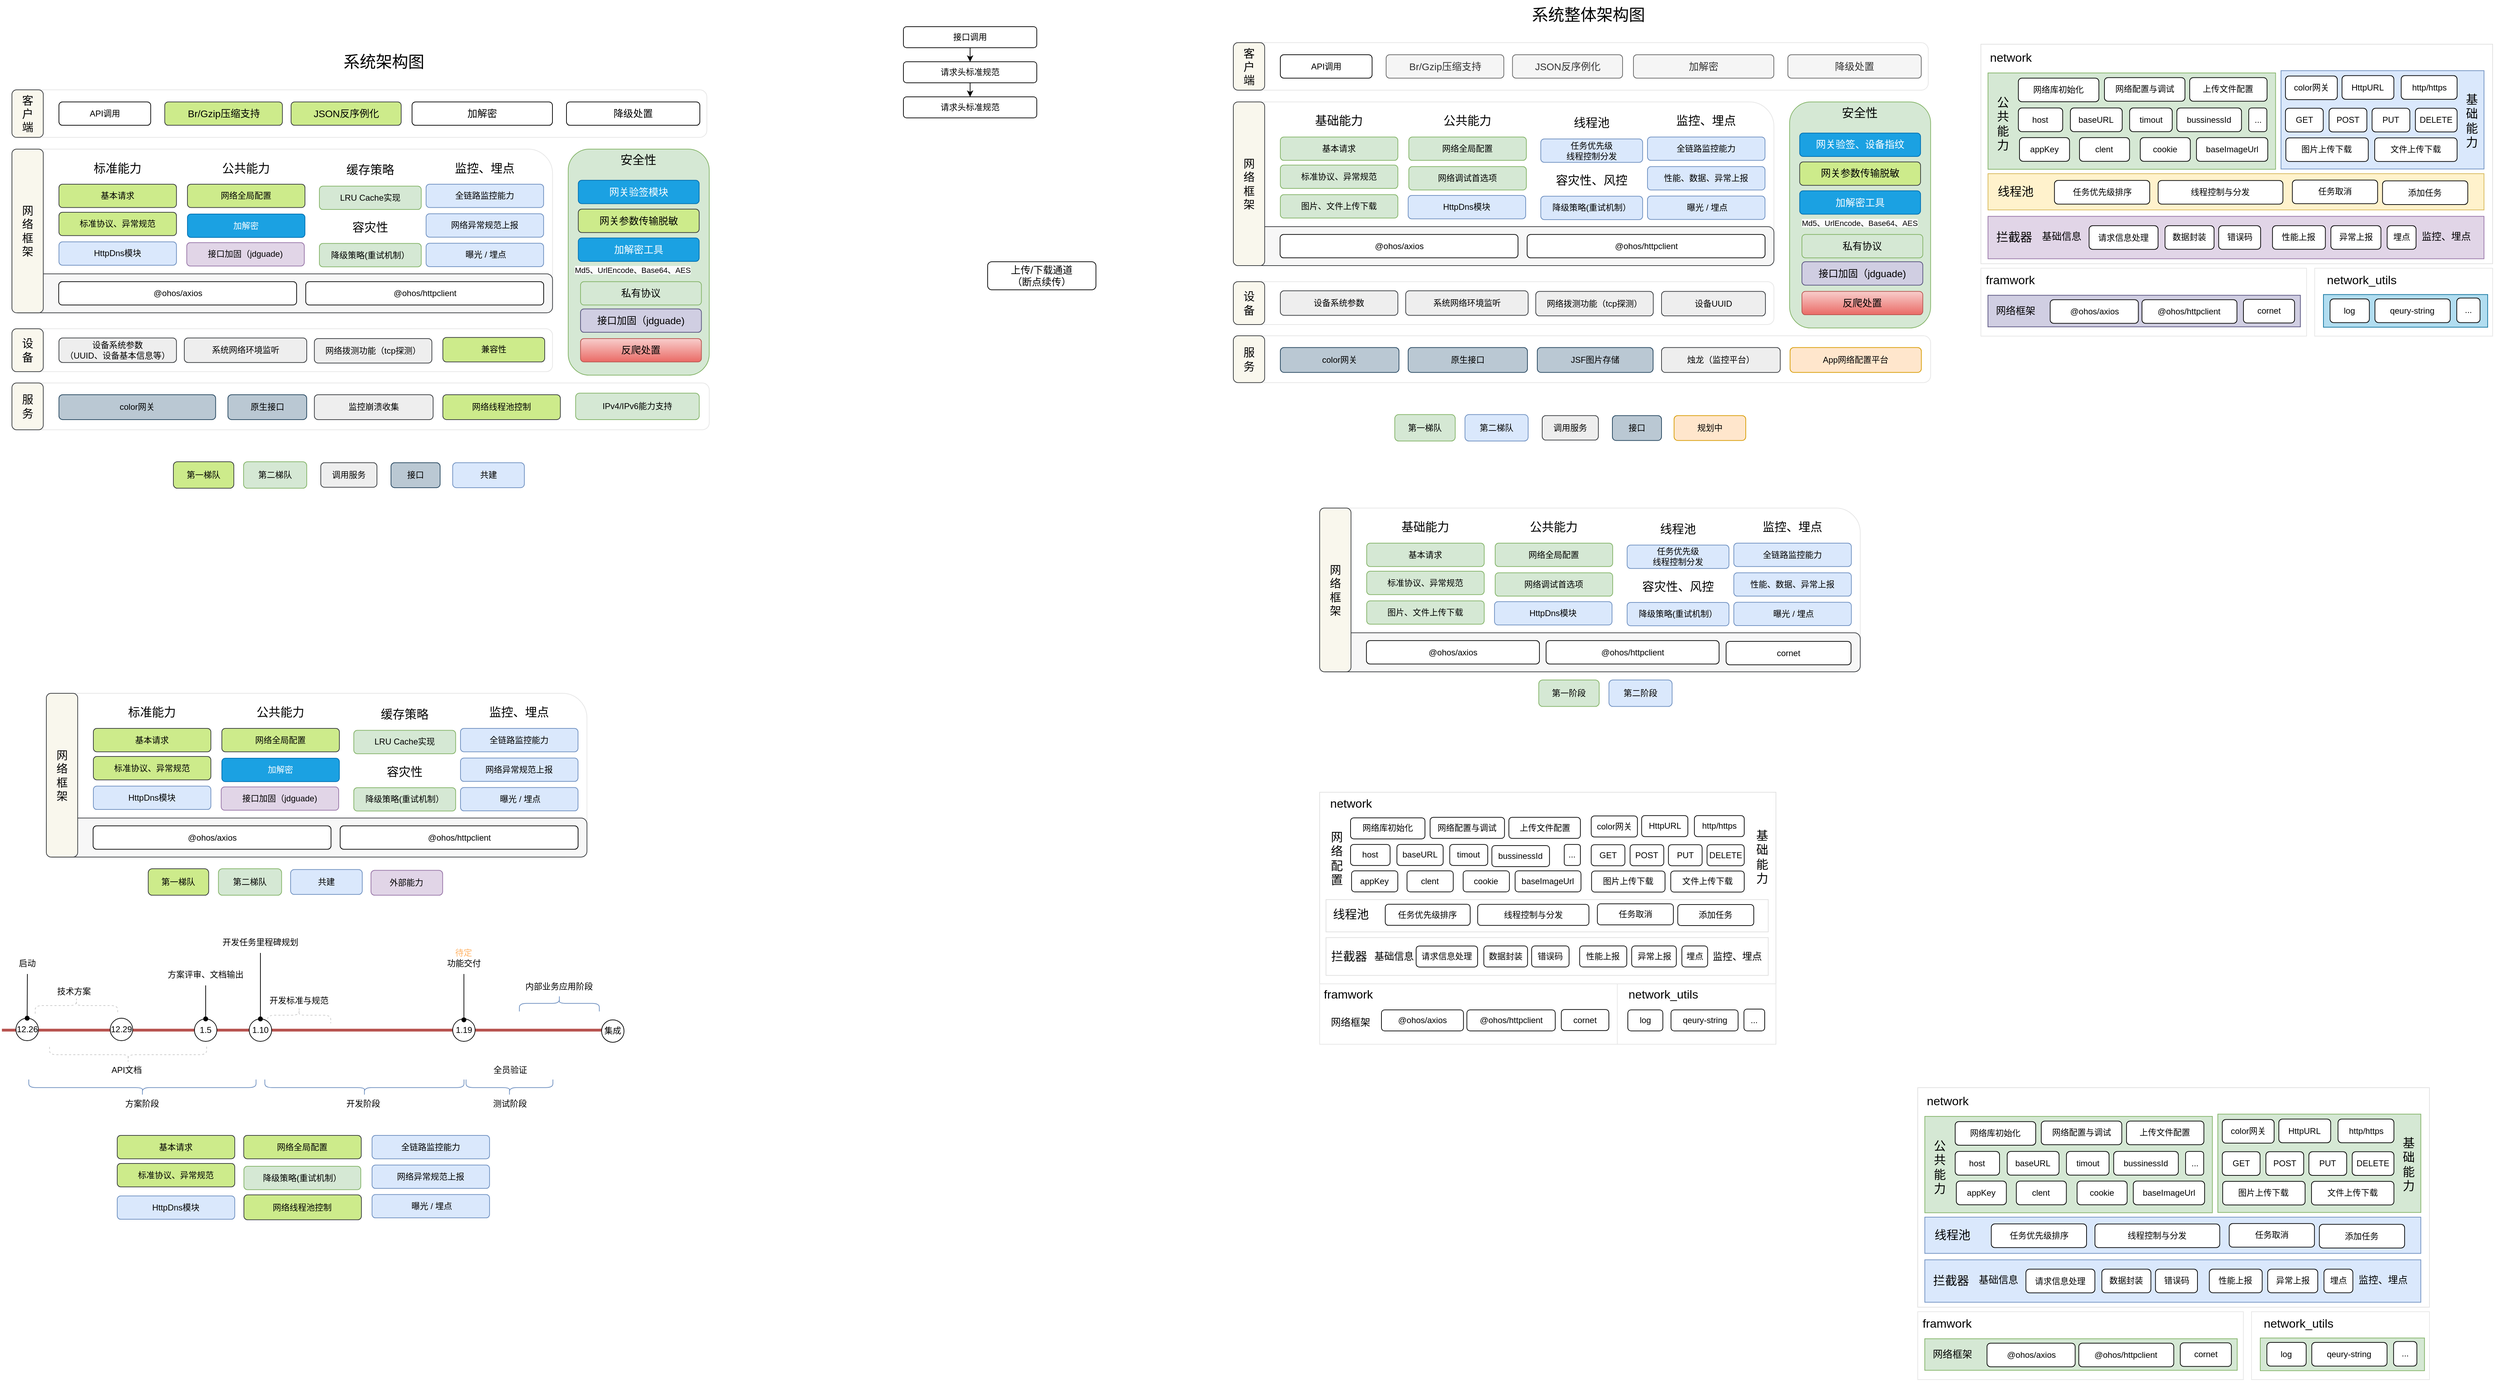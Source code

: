 <mxfile version="22.1.17" type="github">
  <diagram name="第 1 页" id="Gjq8ToB4pKgkKWKwZSHa">
    <mxGraphModel dx="2170" dy="787" grid="0" gridSize="10" guides="1" tooltips="1" connect="1" arrows="1" fold="1" page="1" pageScale="1" pageWidth="827" pageHeight="1169" background="none" math="0" shadow="0">
      <root>
        <mxCell id="0" />
        <mxCell id="1" parent="0" />
        <mxCell id="Xx7bTSWL394uWPmBl_L8-23" value="" style="edgeStyle=orthogonalEdgeStyle;rounded=0;orthogonalLoop=1;jettySize=auto;html=1;" parent="1" source="Xx7bTSWL394uWPmBl_L8-21" target="Xx7bTSWL394uWPmBl_L8-22" edge="1">
          <mxGeometry relative="1" as="geometry" />
        </mxCell>
        <mxCell id="Xx7bTSWL394uWPmBl_L8-21" value="接口调用" style="rounded=1;whiteSpace=wrap;html=1;" parent="1" vertex="1">
          <mxGeometry x="1080" y="160" width="190" height="30" as="geometry" />
        </mxCell>
        <mxCell id="Xx7bTSWL394uWPmBl_L8-25" value="" style="edgeStyle=orthogonalEdgeStyle;rounded=0;orthogonalLoop=1;jettySize=auto;html=1;" parent="1" source="Xx7bTSWL394uWPmBl_L8-22" target="Xx7bTSWL394uWPmBl_L8-24" edge="1">
          <mxGeometry relative="1" as="geometry" />
        </mxCell>
        <mxCell id="Xx7bTSWL394uWPmBl_L8-22" value="请求头标准规范" style="rounded=1;whiteSpace=wrap;html=1;" parent="1" vertex="1">
          <mxGeometry x="1080" y="210" width="190" height="30" as="geometry" />
        </mxCell>
        <mxCell id="Xx7bTSWL394uWPmBl_L8-24" value="请求头标准规范" style="rounded=1;whiteSpace=wrap;html=1;" parent="1" vertex="1">
          <mxGeometry x="1080" y="260" width="190" height="30" as="geometry" />
        </mxCell>
        <mxCell id="Xx7bTSWL394uWPmBl_L8-34" value="上传/下载通道 &lt;br&gt;（断点续传）" style="rounded=1;whiteSpace=wrap;html=1;fontSize=14;" parent="1" vertex="1">
          <mxGeometry x="1199.997" y="495" width="154.286" height="40" as="geometry" />
        </mxCell>
        <mxCell id="Xx7bTSWL394uWPmBl_L8-61" value="" style="rounded=1;whiteSpace=wrap;html=1;strokeColor=#E6E6E6;" parent="1" vertex="1">
          <mxGeometry x="-190" y="250" width="990" height="67.78" as="geometry" />
        </mxCell>
        <mxCell id="Xx7bTSWL394uWPmBl_L8-60" value="" style="rounded=1;whiteSpace=wrap;html=1;strokeColor=#E6E6E6;" parent="1" vertex="1">
          <mxGeometry x="-189.997" y="667.778" width="993.379" height="66.667" as="geometry" />
        </mxCell>
        <mxCell id="B4-yQ_Ca6P6K2vOYtcmQ-2" value="" style="rounded=1;whiteSpace=wrap;html=1;strokeColor=#E6E6E6;" parent="1" vertex="1">
          <mxGeometry x="-189.997" y="334.444" width="770.148" height="233.333" as="geometry" />
        </mxCell>
        <mxCell id="Xx7bTSWL394uWPmBl_L8-44" value="" style="rounded=1;whiteSpace=wrap;html=1;strokeColor=#36393d;fillColor=#F7F7F7;" parent="1" vertex="1">
          <mxGeometry x="-189.997" y="512.222" width="770.148" height="55.556" as="geometry" />
        </mxCell>
        <mxCell id="Xx7bTSWL394uWPmBl_L8-42" value="" style="group;verticalAlign=middle;" parent="1" vertex="1" connectable="0">
          <mxGeometry x="-123.37" y="523.33" width="739.37" height="36.11" as="geometry" />
        </mxCell>
        <mxCell id="B4-yQ_Ca6P6K2vOYtcmQ-10" value="&lt;p&gt;@ohos/axios&lt;/p&gt;&lt;p&gt;&lt;/p&gt;" style="rounded=1;whiteSpace=wrap;html=1;" parent="Xx7bTSWL394uWPmBl_L8-42" vertex="1">
          <mxGeometry width="338.926" height="33.332" as="geometry" />
        </mxCell>
        <mxCell id="B4-yQ_Ca6P6K2vOYtcmQ-9" value="&lt;p&gt;@ohos/httpclient&lt;br&gt;&lt;/p&gt;" style="rounded=1;whiteSpace=wrap;html=1;" parent="Xx7bTSWL394uWPmBl_L8-42" vertex="1">
          <mxGeometry x="351.961" width="338.926" height="33.332" as="geometry" />
        </mxCell>
        <mxCell id="Xx7bTSWL394uWPmBl_L8-49" value="公共能力" style="rounded=1;whiteSpace=wrap;html=1;horizontal=1;verticalAlign=top;fontSize=17;strokeColor=none;" parent="1" vertex="1">
          <mxGeometry x="60.022" y="345.556" width="167.423" height="155.556" as="geometry" />
        </mxCell>
        <mxCell id="Xx7bTSWL394uWPmBl_L8-48" value="标准能力" style="rounded=1;whiteSpace=wrap;html=1;horizontal=1;verticalAlign=top;fontSize=17;strokeColor=none;" parent="1" vertex="1">
          <mxGeometry x="-123.027" y="345.556" width="167.423" height="155.556" as="geometry" />
        </mxCell>
        <mxCell id="B4-yQ_Ca6P6K2vOYtcmQ-5" value="color网关" style="rounded=1;whiteSpace=wrap;html=1;fillColor=#bac8d3;strokeColor=#23445d;" parent="1" vertex="1">
          <mxGeometry x="-123.03" y="684.44" width="223.23" height="35.56" as="geometry" />
        </mxCell>
        <mxCell id="Xx7bTSWL394uWPmBl_L8-12" value="网络框架" style="rounded=1;whiteSpace=wrap;html=1;horizontal=1;verticalAlign=middle;fontSize=16;fillColor=#f9f7ed;strokeColor=#36393d;spacingLeft=6;spacingRight=6;" parent="1" vertex="1">
          <mxGeometry x="-189.997" y="334.444" width="44.646" height="233.333" as="geometry" />
        </mxCell>
        <mxCell id="Xx7bTSWL394uWPmBl_L8-15" value="服务" style="rounded=1;whiteSpace=wrap;html=1;horizontal=1;verticalAlign=middle;fontSize=16;fillColor=#f9f7ed;strokeColor=#36393d;spacingLeft=6;spacingRight=6;" parent="1" vertex="1">
          <mxGeometry x="-189.997" y="667.778" width="44.646" height="66.667" as="geometry" />
        </mxCell>
        <mxCell id="Xx7bTSWL394uWPmBl_L8-17" value="原生接口" style="rounded=1;whiteSpace=wrap;html=1;fillColor=#bac8d3;strokeColor=#23445d;" parent="1" vertex="1">
          <mxGeometry x="117.68" y="684.44" width="112.25" height="35.56" as="geometry" />
        </mxCell>
        <mxCell id="Xx7bTSWL394uWPmBl_L8-18" value="客户端" style="rounded=1;whiteSpace=wrap;html=1;horizontal=1;verticalAlign=middle;fontSize=16;fillColor=#f9f7ed;strokeColor=#36393d;spacingLeft=6;spacingRight=6;" parent="1" vertex="1">
          <mxGeometry x="-190" y="250" width="44.65" height="67.77" as="geometry" />
        </mxCell>
        <mxCell id="Xx7bTSWL394uWPmBl_L8-20" value="API调用" style="rounded=1;whiteSpace=wrap;html=1;" parent="1" vertex="1">
          <mxGeometry x="-123.03" y="267.22" width="130.71" height="33.33" as="geometry" />
        </mxCell>
        <mxCell id="Xx7bTSWL394uWPmBl_L8-31" value="Br/Gzip压缩支持" style="rounded=1;whiteSpace=wrap;html=1;fontSize=14;fillColor=#cdeb8b;strokeColor=#36393d;" parent="1" vertex="1">
          <mxGeometry x="27.68" y="267.22" width="167.66" height="33.33" as="geometry" />
        </mxCell>
        <mxCell id="Xx7bTSWL394uWPmBl_L8-32" value="JSON反序例化" style="rounded=1;whiteSpace=wrap;html=1;fontSize=14;fillColor=#cdeb8b;strokeColor=#36393d;" parent="1" vertex="1">
          <mxGeometry x="207.68" y="267.23" width="156.84" height="33.33" as="geometry" />
        </mxCell>
        <mxCell id="Xx7bTSWL394uWPmBl_L8-28" value="安全性" style="rounded=1;whiteSpace=wrap;html=1;horizontal=1;verticalAlign=top;fontSize=17;spacingLeft=6;spacingRight=6;strokeColor=#82b366;fillColor=#d5e8d4;" parent="1" vertex="1">
          <mxGeometry x="602.474" y="334.444" width="200.908" height="322.222" as="geometry" />
        </mxCell>
        <mxCell id="Xx7bTSWL394uWPmBl_L8-26" value="网关验签模块" style="rounded=1;whiteSpace=wrap;html=1;fontSize=14;fillColor=#1ba1e2;strokeColor=#006EAF;fontColor=#ffffff;" parent="1" vertex="1">
          <mxGeometry x="616.825" y="378.889" width="172.207" height="33.333" as="geometry" />
        </mxCell>
        <mxCell id="Xx7bTSWL394uWPmBl_L8-30" value="网关参数传输脱敏" style="rounded=1;whiteSpace=wrap;html=1;fontSize=14;fillColor=#cdeb8b;strokeColor=#36393d;" parent="1" vertex="1">
          <mxGeometry x="616.825" y="420" width="172.207" height="33.333" as="geometry" />
        </mxCell>
        <mxCell id="Xx7bTSWL394uWPmBl_L8-35" value="加解密工具" style="rounded=1;whiteSpace=wrap;html=1;fontSize=14;fillColor=#1ba1e2;strokeColor=#006EAF;fontColor=#ffffff;" parent="1" vertex="1">
          <mxGeometry x="616.825" y="461.111" width="172.207" height="33.333" as="geometry" />
        </mxCell>
        <mxCell id="Xx7bTSWL394uWPmBl_L8-37" value="&lt;span style=&quot;color: rgb(0, 0, 0); font-family: Helvetica; font-size: 11px; font-style: normal; font-variant-ligatures: normal; font-variant-caps: normal; font-weight: 400; letter-spacing: normal; orphans: 2; text-align: center; text-indent: 0px; text-transform: none; widows: 2; word-spacing: 0px; -webkit-text-stroke-width: 0px; background-color: rgb(251, 251, 251); text-decoration-thickness: initial; text-decoration-style: initial; text-decoration-color: initial; float: none; display: inline !important;&quot;&gt;Md5、UrlEncode、Base64、AES&lt;/span&gt;" style="text;whiteSpace=wrap;html=1;fontSize=11;" parent="1" vertex="1">
          <mxGeometry x="610.287" y="494.444" width="234.393" height="44.444" as="geometry" />
        </mxCell>
        <mxCell id="Xx7bTSWL394uWPmBl_L8-39" value="网络线程池控制" style="rounded=1;whiteSpace=wrap;html=1;fillColor=#cdeb8b;strokeColor=#36393d;" parent="1" vertex="1">
          <mxGeometry x="423.89" y="684.44" width="167.42" height="35.56" as="geometry" />
        </mxCell>
        <mxCell id="Xx7bTSWL394uWPmBl_L8-45" value="私有协议" style="rounded=1;whiteSpace=wrap;html=1;fontSize=14;fillColor=#d5e8d4;strokeColor=#82b366;" parent="1" vertex="1">
          <mxGeometry x="620.02" y="523.333" width="172.212" height="33.333" as="geometry" />
        </mxCell>
        <mxCell id="Xx7bTSWL394uWPmBl_L8-53" value="加解密" style="rounded=1;whiteSpace=wrap;html=1;fontSize=14;" parent="1" vertex="1">
          <mxGeometry x="380" y="267.23" width="200" height="33.33" as="geometry" />
        </mxCell>
        <mxCell id="Xx7bTSWL394uWPmBl_L8-54" value="接口加固（jdguade)" style="rounded=1;whiteSpace=wrap;html=1;fontSize=14;fillColor=#d0cee2;strokeColor=#56517e;" parent="1" vertex="1">
          <mxGeometry x="620.02" y="562.222" width="172.212" height="33.333" as="geometry" />
        </mxCell>
        <mxCell id="Xx7bTSWL394uWPmBl_L8-63" value="容灾性" style="rounded=1;whiteSpace=wrap;html=1;horizontal=1;verticalAlign=top;fontSize=17;strokeColor=none;" parent="1" vertex="1">
          <mxGeometry x="248" y="430" width="145.1" height="80" as="geometry" />
        </mxCell>
        <mxCell id="Xx7bTSWL394uWPmBl_L8-64" value="降级策略(重试机制）" style="rounded=1;whiteSpace=wrap;html=1;fillColor=#d5e8d4;strokeColor=#82b366;" parent="1" vertex="1">
          <mxGeometry x="247.999" y="468.88" width="145.1" height="33.333" as="geometry" />
        </mxCell>
        <mxCell id="Xx7bTSWL394uWPmBl_L8-66" value="反爬处置" style="rounded=1;whiteSpace=wrap;html=1;fontSize=14;fillColor=#f8cecc;strokeColor=#b85450;gradientColor=#ea6b66;" parent="1" vertex="1">
          <mxGeometry x="620.02" y="604.444" width="172.212" height="33.333" as="geometry" />
        </mxCell>
        <mxCell id="Xx7bTSWL394uWPmBl_L8-67" value="" style="group" parent="1" vertex="1" connectable="0">
          <mxGeometry x="60.022" y="387.778" width="167.423" height="107.778" as="geometry" />
        </mxCell>
        <mxCell id="B4-yQ_Ca6P6K2vOYtcmQ-6" value="网络全局配置" style="rounded=1;whiteSpace=wrap;html=1;fillColor=#cdeb8b;strokeColor=#36393d;" parent="Xx7bTSWL394uWPmBl_L8-67" vertex="1">
          <mxGeometry y="-3.333" width="167.423" height="33.333" as="geometry" />
        </mxCell>
        <mxCell id="Xx7bTSWL394uWPmBl_L8-62" value="加解密" style="rounded=1;whiteSpace=wrap;html=1;fontSize=12;fillColor=#1ba1e2;strokeColor=#006EAF;fontColor=#ffffff;" parent="Xx7bTSWL394uWPmBl_L8-67" vertex="1">
          <mxGeometry y="39.219" width="167.423" height="33.333" as="geometry" />
        </mxCell>
        <mxCell id="Xx7bTSWL394uWPmBl_L8-68" value="" style="group" parent="1" vertex="1" connectable="0">
          <mxGeometry x="-123.027" y="384.444" width="167.423" height="108.889" as="geometry" />
        </mxCell>
        <mxCell id="B4-yQ_Ca6P6K2vOYtcmQ-8" value="基本请求" style="rounded=1;whiteSpace=wrap;html=1;fillColor=#cdeb8b;strokeColor=#36393d;" parent="Xx7bTSWL394uWPmBl_L8-68" vertex="1">
          <mxGeometry width="167.423" height="33.333" as="geometry" />
        </mxCell>
        <mxCell id="Xx7bTSWL394uWPmBl_L8-3" value="标准协议、异常规范" style="rounded=1;whiteSpace=wrap;html=1;fillColor=#cdeb8b;strokeColor=#36393d;" parent="Xx7bTSWL394uWPmBl_L8-68" vertex="1">
          <mxGeometry y="40.0" width="167.423" height="33.333" as="geometry" />
        </mxCell>
        <mxCell id="Xx7bTSWL394uWPmBl_L8-40" value="HttpDns模块" style="rounded=1;whiteSpace=wrap;html=1;fillColor=#dae8fc;strokeColor=#6c8ebf;" parent="Xx7bTSWL394uWPmBl_L8-68" vertex="1">
          <mxGeometry y="82.222" width="167.423" height="33.333" as="geometry" />
        </mxCell>
        <mxCell id="Xx7bTSWL394uWPmBl_L8-14" value="" style="rounded=1;whiteSpace=wrap;html=1;strokeColor=#E6E6E6;" parent="1" vertex="1">
          <mxGeometry x="-167.677" y="590.56" width="747.827" height="61.11" as="geometry" />
        </mxCell>
        <mxCell id="B4-yQ_Ca6P6K2vOYtcmQ-4" value="系统网络环境监听" style="rounded=1;whiteSpace=wrap;html=1;fillColor=#eeeeee;strokeColor=#36393d;" parent="1" vertex="1">
          <mxGeometry x="55.56" y="603.65" width="174.44" height="34.92" as="geometry" />
        </mxCell>
        <mxCell id="Xx7bTSWL394uWPmBl_L8-10" value="设备系统参数&lt;br&gt;（UUID、设备基本信息等）" style="rounded=1;whiteSpace=wrap;html=1;fillColor=#eeeeee;strokeColor=#36393d;" parent="1" vertex="1">
          <mxGeometry x="-123.03" y="603.655" width="167.424" height="34.92" as="geometry" />
        </mxCell>
        <mxCell id="Xx7bTSWL394uWPmBl_L8-13" value="设备&lt;br&gt;" style="rounded=1;whiteSpace=wrap;html=1;horizontal=1;verticalAlign=middle;fontSize=16;fillColor=#f9f7ed;strokeColor=#36393d;spacingLeft=6;spacingRight=6;" parent="1" vertex="1">
          <mxGeometry x="-190" y="590.56" width="44.646" height="61.11" as="geometry" />
        </mxCell>
        <mxCell id="Xx7bTSWL394uWPmBl_L8-65" value="兼容性" style="rounded=1;whiteSpace=wrap;html=1;fillColor=#cdeb8b;strokeColor=#36393d;" parent="1" vertex="1">
          <mxGeometry x="423.888" y="602.855" width="145.101" height="34.92" as="geometry" />
        </mxCell>
        <mxCell id="Xx7bTSWL394uWPmBl_L8-72" value="降级处置" style="rounded=1;whiteSpace=wrap;html=1;fontSize=14;" parent="1" vertex="1">
          <mxGeometry x="600" y="267.23" width="190" height="33.33" as="geometry" />
        </mxCell>
        <mxCell id="Xx7bTSWL394uWPmBl_L8-74" value="缓存策略" style="rounded=1;whiteSpace=wrap;html=1;horizontal=1;verticalAlign=top;fontSize=17;strokeColor=none;" parent="1" vertex="1">
          <mxGeometry x="248" y="348.34" width="145.1" height="81.66" as="geometry" />
        </mxCell>
        <mxCell id="Xx7bTSWL394uWPmBl_L8-75" value="LRU Cache实现" style="rounded=1;whiteSpace=wrap;html=1;fillColor=#d5e8d4;strokeColor=#82b366;" parent="1" vertex="1">
          <mxGeometry x="247.999" y="387.22" width="145.1" height="33.333" as="geometry" />
        </mxCell>
        <mxCell id="Xx7bTSWL394uWPmBl_L8-76" value="IPv4/IPv6能力支持" style="rounded=1;whiteSpace=wrap;html=1;fillColor=#d5e8d4;strokeColor=#82b366;" parent="1" vertex="1">
          <mxGeometry x="613.05" y="682.21" width="176.11" height="37.79" as="geometry" />
        </mxCell>
        <mxCell id="Xx7bTSWL394uWPmBl_L8-77" value="网络拨测功能（tcp探测）" style="rounded=1;whiteSpace=wrap;html=1;fillColor=#eeeeee;strokeColor=#36393d;" parent="1" vertex="1">
          <mxGeometry x="240.835" y="604.445" width="167.424" height="34.92" as="geometry" />
        </mxCell>
        <mxCell id="Xx7bTSWL394uWPmBl_L8-78" value="监控崩溃收集" style="rounded=1;whiteSpace=wrap;html=1;fillColor=#eeeeee;strokeColor=#36393d;" parent="1" vertex="1">
          <mxGeometry x="240.84" y="684.44" width="169.16" height="35.56" as="geometry" />
        </mxCell>
        <mxCell id="Xx7bTSWL394uWPmBl_L8-79" value="第一梯队" style="rounded=1;whiteSpace=wrap;html=1;fillColor=#cdeb8b;strokeColor=#36393d;" parent="1" vertex="1">
          <mxGeometry x="40" y="780" width="86.11" height="37.79" as="geometry" />
        </mxCell>
        <mxCell id="Xx7bTSWL394uWPmBl_L8-80" value="第二梯队" style="rounded=1;whiteSpace=wrap;html=1;fillColor=#d5e8d4;strokeColor=#82b366;" parent="1" vertex="1">
          <mxGeometry x="140" y="780" width="90" height="37.79" as="geometry" />
        </mxCell>
        <mxCell id="Xx7bTSWL394uWPmBl_L8-81" value="调用服务" style="rounded=1;whiteSpace=wrap;html=1;fillColor=#eeeeee;strokeColor=#36393d;" parent="1" vertex="1">
          <mxGeometry x="250" y="781.43" width="80" height="34.92" as="geometry" />
        </mxCell>
        <mxCell id="Xx7bTSWL394uWPmBl_L8-82" value="接口" style="rounded=1;whiteSpace=wrap;html=1;fillColor=#bac8d3;strokeColor=#23445d;" parent="1" vertex="1">
          <mxGeometry x="350" y="781.43" width="70" height="35.56" as="geometry" />
        </mxCell>
        <mxCell id="Xx7bTSWL394uWPmBl_L8-83" value="接口加固（jdguade)" style="rounded=1;whiteSpace=wrap;html=1;fontSize=12;fillColor=#e1d5e7;strokeColor=#9673a6;" parent="1" vertex="1">
          <mxGeometry x="59.072" y="467.777" width="167.423" height="33.333" as="geometry" />
        </mxCell>
        <mxCell id="qaZd-rDAwsvRVKcqdw6P-1" value="监控、埋点" style="rounded=1;whiteSpace=wrap;html=1;horizontal=1;verticalAlign=top;fontSize=17;strokeColor=none;" parent="1" vertex="1">
          <mxGeometry x="399.999" y="345.556" width="167.423" height="155.556" as="geometry" />
        </mxCell>
        <mxCell id="qaZd-rDAwsvRVKcqdw6P-2" value="" style="group" parent="1" vertex="1" connectable="0">
          <mxGeometry x="399.999" y="384.444" width="167.423" height="107.778" as="geometry" />
        </mxCell>
        <mxCell id="qaZd-rDAwsvRVKcqdw6P-3" value="&amp;nbsp;曝光 / 埋点" style="rounded=1;whiteSpace=wrap;html=1;fillColor=#dae8fc;strokeColor=#6c8ebf;" parent="qaZd-rDAwsvRVKcqdw6P-2" vertex="1">
          <mxGeometry y="84.222" width="167.423" height="33.333" as="geometry" />
        </mxCell>
        <mxCell id="qaZd-rDAwsvRVKcqdw6P-4" value="全链路监控能力" style="rounded=1;whiteSpace=wrap;html=1;fillColor=#dae8fc;strokeColor=#6c8ebf;" parent="qaZd-rDAwsvRVKcqdw6P-2" vertex="1">
          <mxGeometry width="167.423" height="33.333" as="geometry" />
        </mxCell>
        <mxCell id="qaZd-rDAwsvRVKcqdw6P-5" value="网络异常规范上报" style="rounded=1;whiteSpace=wrap;html=1;fillColor=#dae8fc;strokeColor=#6c8ebf;" parent="qaZd-rDAwsvRVKcqdw6P-2" vertex="1">
          <mxGeometry y="42.222" width="167.423" height="33.333" as="geometry" />
        </mxCell>
        <mxCell id="qaZd-rDAwsvRVKcqdw6P-6" value="系统架构图" style="text;whiteSpace=wrap;html=1;align=center;fontSize=23;" parent="1" vertex="1">
          <mxGeometry x="240.2" y="190" width="199.8" height="40" as="geometry" />
        </mxCell>
        <mxCell id="qaZd-rDAwsvRVKcqdw6P-7" value="共建" style="rounded=1;whiteSpace=wrap;html=1;fillColor=#dae8fc;strokeColor=#6c8ebf;" parent="1" vertex="1">
          <mxGeometry x="437.87" y="781.43" width="102.13" height="35.57" as="geometry" />
        </mxCell>
        <mxCell id="qaZd-rDAwsvRVKcqdw6P-8" value="" style="rounded=1;whiteSpace=wrap;html=1;strokeColor=#E6E6E6;" parent="1" vertex="1">
          <mxGeometry x="-140.977" y="1110.004" width="770.148" height="233.333" as="geometry" />
        </mxCell>
        <mxCell id="qaZd-rDAwsvRVKcqdw6P-9" value="" style="rounded=1;whiteSpace=wrap;html=1;strokeColor=#36393d;fillColor=#F7F7F7;" parent="1" vertex="1">
          <mxGeometry x="-140.977" y="1287.782" width="770.148" height="55.556" as="geometry" />
        </mxCell>
        <mxCell id="qaZd-rDAwsvRVKcqdw6P-10" value="&lt;p&gt;@ohos/axios&lt;/p&gt;&lt;p&gt;&lt;/p&gt;" style="rounded=1;whiteSpace=wrap;html=1;" parent="1" vertex="1">
          <mxGeometry x="-74.35" y="1298.89" width="338.926" height="33.332" as="geometry" />
        </mxCell>
        <mxCell id="qaZd-rDAwsvRVKcqdw6P-11" value="&lt;p&gt;@ohos/httpclient&lt;br&gt;&lt;/p&gt;" style="rounded=1;whiteSpace=wrap;html=1;" parent="1" vertex="1">
          <mxGeometry x="277.611" y="1298.89" width="338.926" height="33.332" as="geometry" />
        </mxCell>
        <mxCell id="qaZd-rDAwsvRVKcqdw6P-12" value="公共能力" style="rounded=1;whiteSpace=wrap;html=1;horizontal=1;verticalAlign=top;fontSize=17;strokeColor=none;" parent="1" vertex="1">
          <mxGeometry x="109.042" y="1121.116" width="167.423" height="155.556" as="geometry" />
        </mxCell>
        <mxCell id="qaZd-rDAwsvRVKcqdw6P-13" value="标准能力" style="rounded=1;whiteSpace=wrap;html=1;horizontal=1;verticalAlign=top;fontSize=17;strokeColor=none;" parent="1" vertex="1">
          <mxGeometry x="-74.007" y="1121.116" width="167.423" height="155.556" as="geometry" />
        </mxCell>
        <mxCell id="qaZd-rDAwsvRVKcqdw6P-14" value="网络框架" style="rounded=1;whiteSpace=wrap;html=1;horizontal=1;verticalAlign=middle;fontSize=16;fillColor=#f9f7ed;strokeColor=#36393d;spacingLeft=6;spacingRight=6;" parent="1" vertex="1">
          <mxGeometry x="-140.977" y="1110.004" width="44.646" height="233.333" as="geometry" />
        </mxCell>
        <mxCell id="qaZd-rDAwsvRVKcqdw6P-15" value="容灾性" style="rounded=1;whiteSpace=wrap;html=1;horizontal=1;verticalAlign=top;fontSize=17;strokeColor=none;" parent="1" vertex="1">
          <mxGeometry x="297.02" y="1205.56" width="145.1" height="80" as="geometry" />
        </mxCell>
        <mxCell id="qaZd-rDAwsvRVKcqdw6P-16" value="降级策略(重试机制）" style="rounded=1;whiteSpace=wrap;html=1;fillColor=#d5e8d4;strokeColor=#82b366;" parent="1" vertex="1">
          <mxGeometry x="297.019" y="1244.44" width="145.1" height="33.333" as="geometry" />
        </mxCell>
        <mxCell id="qaZd-rDAwsvRVKcqdw6P-17" value="" style="group" parent="1" vertex="1" connectable="0">
          <mxGeometry x="109.042" y="1163.338" width="167.423" height="107.778" as="geometry" />
        </mxCell>
        <mxCell id="qaZd-rDAwsvRVKcqdw6P-18" value="网络全局配置" style="rounded=1;whiteSpace=wrap;html=1;fillColor=#cdeb8b;strokeColor=#36393d;" parent="qaZd-rDAwsvRVKcqdw6P-17" vertex="1">
          <mxGeometry y="-3.333" width="167.423" height="33.333" as="geometry" />
        </mxCell>
        <mxCell id="qaZd-rDAwsvRVKcqdw6P-19" value="加解密" style="rounded=1;whiteSpace=wrap;html=1;fontSize=12;fillColor=#1ba1e2;strokeColor=#006EAF;fontColor=#ffffff;" parent="qaZd-rDAwsvRVKcqdw6P-17" vertex="1">
          <mxGeometry y="39.219" width="167.423" height="33.333" as="geometry" />
        </mxCell>
        <mxCell id="qaZd-rDAwsvRVKcqdw6P-20" value="" style="group" parent="1" vertex="1" connectable="0">
          <mxGeometry x="-74.007" y="1160.004" width="167.423" height="108.889" as="geometry" />
        </mxCell>
        <mxCell id="qaZd-rDAwsvRVKcqdw6P-21" value="基本请求" style="rounded=1;whiteSpace=wrap;html=1;fillColor=#cdeb8b;strokeColor=#36393d;" parent="qaZd-rDAwsvRVKcqdw6P-20" vertex="1">
          <mxGeometry width="167.423" height="33.333" as="geometry" />
        </mxCell>
        <mxCell id="qaZd-rDAwsvRVKcqdw6P-22" value="标准协议、异常规范" style="rounded=1;whiteSpace=wrap;html=1;fillColor=#cdeb8b;strokeColor=#36393d;" parent="qaZd-rDAwsvRVKcqdw6P-20" vertex="1">
          <mxGeometry y="40.0" width="167.423" height="33.333" as="geometry" />
        </mxCell>
        <mxCell id="qaZd-rDAwsvRVKcqdw6P-23" value="HttpDns模块" style="rounded=1;whiteSpace=wrap;html=1;fillColor=#dae8fc;strokeColor=#6c8ebf;" parent="qaZd-rDAwsvRVKcqdw6P-20" vertex="1">
          <mxGeometry y="82.222" width="167.423" height="33.333" as="geometry" />
        </mxCell>
        <mxCell id="qaZd-rDAwsvRVKcqdw6P-24" value="缓存策略" style="rounded=1;whiteSpace=wrap;html=1;horizontal=1;verticalAlign=top;fontSize=17;strokeColor=none;" parent="1" vertex="1">
          <mxGeometry x="297.02" y="1123.9" width="145.1" height="81.66" as="geometry" />
        </mxCell>
        <mxCell id="qaZd-rDAwsvRVKcqdw6P-25" value="LRU Cache实现" style="rounded=1;whiteSpace=wrap;html=1;fillColor=#d5e8d4;strokeColor=#82b366;" parent="1" vertex="1">
          <mxGeometry x="297.019" y="1162.78" width="145.1" height="33.333" as="geometry" />
        </mxCell>
        <mxCell id="qaZd-rDAwsvRVKcqdw6P-26" value="接口加固（jdguade)" style="rounded=1;whiteSpace=wrap;html=1;fontSize=12;fillColor=#e1d5e7;strokeColor=#9673a6;" parent="1" vertex="1">
          <mxGeometry x="108.092" y="1243.337" width="167.423" height="33.333" as="geometry" />
        </mxCell>
        <mxCell id="qaZd-rDAwsvRVKcqdw6P-27" value="监控、埋点" style="rounded=1;whiteSpace=wrap;html=1;horizontal=1;verticalAlign=top;fontSize=17;strokeColor=none;" parent="1" vertex="1">
          <mxGeometry x="449.019" y="1121.116" width="167.423" height="155.556" as="geometry" />
        </mxCell>
        <mxCell id="qaZd-rDAwsvRVKcqdw6P-28" value="" style="group" parent="1" vertex="1" connectable="0">
          <mxGeometry x="449.019" y="1160.004" width="167.423" height="107.778" as="geometry" />
        </mxCell>
        <mxCell id="qaZd-rDAwsvRVKcqdw6P-29" value="&amp;nbsp;曝光 / 埋点" style="rounded=1;whiteSpace=wrap;html=1;fillColor=#dae8fc;strokeColor=#6c8ebf;" parent="qaZd-rDAwsvRVKcqdw6P-28" vertex="1">
          <mxGeometry y="84.222" width="167.423" height="33.333" as="geometry" />
        </mxCell>
        <mxCell id="qaZd-rDAwsvRVKcqdw6P-30" value="全链路监控能力" style="rounded=1;whiteSpace=wrap;html=1;fillColor=#dae8fc;strokeColor=#6c8ebf;" parent="qaZd-rDAwsvRVKcqdw6P-28" vertex="1">
          <mxGeometry width="167.423" height="33.333" as="geometry" />
        </mxCell>
        <mxCell id="qaZd-rDAwsvRVKcqdw6P-31" value="网络异常规范上报" style="rounded=1;whiteSpace=wrap;html=1;fillColor=#dae8fc;strokeColor=#6c8ebf;" parent="qaZd-rDAwsvRVKcqdw6P-28" vertex="1">
          <mxGeometry y="42.222" width="167.423" height="33.333" as="geometry" />
        </mxCell>
        <mxCell id="qaZd-rDAwsvRVKcqdw6P-32" value="第一梯队" style="rounded=1;whiteSpace=wrap;html=1;fillColor=#cdeb8b;strokeColor=#36393d;" parent="1" vertex="1">
          <mxGeometry x="4.18" y="1360" width="86.11" height="37.79" as="geometry" />
        </mxCell>
        <mxCell id="qaZd-rDAwsvRVKcqdw6P-33" value="第二梯队" style="rounded=1;whiteSpace=wrap;html=1;fillColor=#d5e8d4;strokeColor=#82b366;" parent="1" vertex="1">
          <mxGeometry x="104.18" y="1360" width="90" height="37.79" as="geometry" />
        </mxCell>
        <mxCell id="qaZd-rDAwsvRVKcqdw6P-34" value="共建" style="rounded=1;whiteSpace=wrap;html=1;fillColor=#dae8fc;strokeColor=#6c8ebf;" parent="1" vertex="1">
          <mxGeometry x="206.97" y="1361.11" width="102.13" height="35.57" as="geometry" />
        </mxCell>
        <mxCell id="qaZd-rDAwsvRVKcqdw6P-35" value="外部能力" style="rounded=1;whiteSpace=wrap;html=1;fillColor=#e1d5e7;strokeColor=#9673a6;" parent="1" vertex="1">
          <mxGeometry x="321.49" y="1362.22" width="102.13" height="35.57" as="geometry" />
        </mxCell>
        <mxCell id="qaZd-rDAwsvRVKcqdw6P-40" value="" style="line;strokeWidth=4;html=1;perimeter=backbonePerimeter;points=[];outlineConnect=0;fillColor=#f8cecc;strokeColor=#b85450;" parent="1" vertex="1">
          <mxGeometry x="-204.27" y="1585" width="874.27" height="10" as="geometry" />
        </mxCell>
        <mxCell id="qaZd-rDAwsvRVKcqdw6P-41" value="12.26" style="ellipse;whiteSpace=wrap;html=1;aspect=fixed;" parent="1" vertex="1">
          <mxGeometry x="-184.3" y="1573" width="32" height="32" as="geometry" />
        </mxCell>
        <mxCell id="qaZd-rDAwsvRVKcqdw6P-42" value="启动" style="text;html=1;strokeColor=none;fillColor=none;align=center;verticalAlign=middle;whiteSpace=wrap;rounded=0;" parent="1" vertex="1">
          <mxGeometry x="-198" y="1480" width="60" height="30" as="geometry" />
        </mxCell>
        <mxCell id="qaZd-rDAwsvRVKcqdw6P-43" value="" style="shape=curlyBracket;whiteSpace=wrap;html=1;rounded=1;flipH=1;labelPosition=right;verticalLabelPosition=middle;align=left;verticalAlign=middle;rotation=-90;dashed=1;fillColor=#f5f5f5;fontColor=#333333;strokeColor=#CCCCCC;" parent="1" vertex="1">
          <mxGeometry x="-109.57" y="1496.25" width="23" height="117.5" as="geometry" />
        </mxCell>
        <mxCell id="qaZd-rDAwsvRVKcqdw6P-44" value="技术方案" style="text;html=1;strokeColor=none;fillColor=none;align=center;verticalAlign=middle;whiteSpace=wrap;rounded=0;" parent="1" vertex="1">
          <mxGeometry x="-140.98" y="1520" width="79.32" height="30" as="geometry" />
        </mxCell>
        <mxCell id="qaZd-rDAwsvRVKcqdw6P-45" value="12.29" style="ellipse;whiteSpace=wrap;html=1;aspect=fixed;" parent="1" vertex="1">
          <mxGeometry x="-50" y="1573" width="32" height="32" as="geometry" />
        </mxCell>
        <mxCell id="qaZd-rDAwsvRVKcqdw6P-46" value="1.5" style="ellipse;whiteSpace=wrap;html=1;aspect=fixed;" parent="1" vertex="1">
          <mxGeometry x="70" y="1574" width="32" height="32" as="geometry" />
        </mxCell>
        <mxCell id="qaZd-rDAwsvRVKcqdw6P-47" value="" style="shape=curlyBracket;whiteSpace=wrap;html=1;rounded=1;flipH=1;labelPosition=right;verticalLabelPosition=middle;align=left;verticalAlign=middle;rotation=90;dashed=1;fillColor=#f5f5f5;fontColor=#333333;strokeColor=#CCCCCC;" parent="1" vertex="1">
          <mxGeometry x="-36.06" y="1513.13" width="23" height="223.75" as="geometry" />
        </mxCell>
        <mxCell id="qaZd-rDAwsvRVKcqdw6P-48" value="API文档" style="text;html=1;strokeColor=none;fillColor=none;align=center;verticalAlign=middle;whiteSpace=wrap;rounded=0;" parent="1" vertex="1">
          <mxGeometry x="-66.11" y="1632" width="79.32" height="30" as="geometry" />
        </mxCell>
        <mxCell id="qaZd-rDAwsvRVKcqdw6P-50" value="" style="endArrow=oval;html=1;rounded=0;entryX=0.5;entryY=0;entryDx=0;entryDy=0;exitX=0.5;exitY=1;exitDx=0;exitDy=0;startArrow=none;startFill=0;endFill=1;" parent="1" source="qaZd-rDAwsvRVKcqdw6P-42" target="qaZd-rDAwsvRVKcqdw6P-41" edge="1">
          <mxGeometry width="50" height="50" relative="1" as="geometry">
            <mxPoint x="160" y="1460" as="sourcePoint" />
            <mxPoint x="210" y="1410" as="targetPoint" />
          </mxGeometry>
        </mxCell>
        <mxCell id="qaZd-rDAwsvRVKcqdw6P-51" value="" style="shape=curlyBracket;whiteSpace=wrap;html=1;rounded=1;flipH=1;labelPosition=right;verticalLabelPosition=middle;align=left;verticalAlign=middle;rotation=90;fillColor=#dae8fc;strokeColor=#6c8ebf;" parent="1" vertex="1">
          <mxGeometry x="-15.61" y="1510" width="23" height="323.75" as="geometry" />
        </mxCell>
        <mxCell id="qaZd-rDAwsvRVKcqdw6P-52" value="方案评审、文档输出" style="text;html=1;strokeColor=none;fillColor=none;align=center;verticalAlign=middle;whiteSpace=wrap;rounded=0;" parent="1" vertex="1">
          <mxGeometry x="29" y="1496.25" width="114" height="30" as="geometry" />
        </mxCell>
        <mxCell id="qaZd-rDAwsvRVKcqdw6P-53" value="" style="endArrow=oval;html=1;rounded=0;entryX=0.5;entryY=0;entryDx=0;entryDy=0;exitX=0.5;exitY=1;exitDx=0;exitDy=0;startArrow=none;startFill=0;endFill=1;" parent="1" source="qaZd-rDAwsvRVKcqdw6P-52" edge="1">
          <mxGeometry width="50" height="50" relative="1" as="geometry">
            <mxPoint x="414" y="1461" as="sourcePoint" />
            <mxPoint x="86" y="1574" as="targetPoint" />
          </mxGeometry>
        </mxCell>
        <mxCell id="qaZd-rDAwsvRVKcqdw6P-57" value="方案阶段" style="text;html=1;strokeColor=none;fillColor=none;align=center;verticalAlign=middle;whiteSpace=wrap;rounded=0;" parent="1" vertex="1">
          <mxGeometry x="-43.77" y="1680" width="79.32" height="30" as="geometry" />
        </mxCell>
        <mxCell id="qaZd-rDAwsvRVKcqdw6P-58" value="" style="group" parent="1" vertex="1" connectable="0">
          <mxGeometry x="-39.997" y="1740.004" width="167.423" height="108.889" as="geometry" />
        </mxCell>
        <mxCell id="qaZd-rDAwsvRVKcqdw6P-59" value="基本请求" style="rounded=1;whiteSpace=wrap;html=1;fillColor=#cdeb8b;strokeColor=#36393d;" parent="qaZd-rDAwsvRVKcqdw6P-58" vertex="1">
          <mxGeometry width="167.423" height="33.333" as="geometry" />
        </mxCell>
        <mxCell id="qaZd-rDAwsvRVKcqdw6P-60" value="标准协议、异常规范" style="rounded=1;whiteSpace=wrap;html=1;fillColor=#cdeb8b;strokeColor=#36393d;" parent="qaZd-rDAwsvRVKcqdw6P-58" vertex="1">
          <mxGeometry y="40.0" width="167.423" height="33.333" as="geometry" />
        </mxCell>
        <mxCell id="qaZd-rDAwsvRVKcqdw6P-61" value="HttpDns模块" style="rounded=1;whiteSpace=wrap;html=1;fillColor=#dae8fc;strokeColor=#6c8ebf;" parent="qaZd-rDAwsvRVKcqdw6P-58" vertex="1">
          <mxGeometry y="86.222" width="167.423" height="33.333" as="geometry" />
        </mxCell>
        <mxCell id="qaZd-rDAwsvRVKcqdw6P-62" value="网络全局配置" style="rounded=1;whiteSpace=wrap;html=1;fillColor=#cdeb8b;strokeColor=#36393d;" parent="1" vertex="1">
          <mxGeometry x="140.212" y="1740.004" width="167.423" height="33.333" as="geometry" />
        </mxCell>
        <mxCell id="qaZd-rDAwsvRVKcqdw6P-63" value="降级策略(重试机制）" style="rounded=1;whiteSpace=wrap;html=1;fillColor=#d5e8d4;strokeColor=#82b366;" parent="1" vertex="1">
          <mxGeometry x="140.45" y="1784" width="166.55" height="33.33" as="geometry" />
        </mxCell>
        <mxCell id="qaZd-rDAwsvRVKcqdw6P-64" value="" style="group" parent="1" vertex="1" connectable="0">
          <mxGeometry x="322.999" y="1740.004" width="167.423" height="107.778" as="geometry" />
        </mxCell>
        <mxCell id="qaZd-rDAwsvRVKcqdw6P-65" value="&amp;nbsp;曝光 / 埋点" style="rounded=1;whiteSpace=wrap;html=1;fillColor=#dae8fc;strokeColor=#6c8ebf;" parent="qaZd-rDAwsvRVKcqdw6P-64" vertex="1">
          <mxGeometry y="84.222" width="167.423" height="33.333" as="geometry" />
        </mxCell>
        <mxCell id="qaZd-rDAwsvRVKcqdw6P-66" value="全链路监控能力" style="rounded=1;whiteSpace=wrap;html=1;fillColor=#dae8fc;strokeColor=#6c8ebf;" parent="qaZd-rDAwsvRVKcqdw6P-64" vertex="1">
          <mxGeometry width="167.423" height="33.333" as="geometry" />
        </mxCell>
        <mxCell id="qaZd-rDAwsvRVKcqdw6P-67" value="网络异常规范上报" style="rounded=1;whiteSpace=wrap;html=1;fillColor=#dae8fc;strokeColor=#6c8ebf;" parent="qaZd-rDAwsvRVKcqdw6P-64" vertex="1">
          <mxGeometry y="42.222" width="167.423" height="33.333" as="geometry" />
        </mxCell>
        <mxCell id="qaZd-rDAwsvRVKcqdw6P-68" value="" style="shape=curlyBracket;whiteSpace=wrap;html=1;rounded=1;flipH=1;labelPosition=right;verticalLabelPosition=middle;align=left;verticalAlign=middle;rotation=90;fillColor=#dae8fc;strokeColor=#6c8ebf;" parent="1" vertex="1">
          <mxGeometry x="300.67" y="1530" width="23" height="283.75" as="geometry" />
        </mxCell>
        <mxCell id="qaZd-rDAwsvRVKcqdw6P-69" value="开发阶段" style="text;html=1;strokeColor=none;fillColor=none;align=center;verticalAlign=middle;whiteSpace=wrap;rounded=0;" parent="1" vertex="1">
          <mxGeometry x="270.68" y="1680" width="79.32" height="30" as="geometry" />
        </mxCell>
        <mxCell id="qaZd-rDAwsvRVKcqdw6P-70" value="1.19" style="ellipse;whiteSpace=wrap;html=1;aspect=fixed;" parent="1" vertex="1">
          <mxGeometry x="437.87" y="1574" width="32" height="32" as="geometry" />
        </mxCell>
        <mxCell id="qaZd-rDAwsvRVKcqdw6P-71" value="" style="shape=curlyBracket;whiteSpace=wrap;html=1;rounded=1;flipH=1;labelPosition=right;verticalLabelPosition=middle;align=left;verticalAlign=middle;rotation=-90;fillColor=#dae8fc;strokeColor=#6c8ebf;" parent="1" vertex="1">
          <mxGeometry x="578.35" y="1494.93" width="23" height="113.9" as="geometry" />
        </mxCell>
        <mxCell id="qaZd-rDAwsvRVKcqdw6P-72" value="测试阶段" style="text;html=1;strokeColor=none;fillColor=none;align=center;verticalAlign=middle;whiteSpace=wrap;rounded=0;" parent="1" vertex="1">
          <mxGeometry x="480" y="1680" width="79.32" height="30" as="geometry" />
        </mxCell>
        <mxCell id="qaZd-rDAwsvRVKcqdw6P-73" value="" style="shape=curlyBracket;whiteSpace=wrap;html=1;rounded=1;flipH=1;labelPosition=right;verticalLabelPosition=middle;align=left;verticalAlign=middle;rotation=90;fillColor=#dae8fc;strokeColor=#6c8ebf;" parent="1" vertex="1">
          <mxGeometry x="507.29" y="1610" width="23" height="123.75" as="geometry" />
        </mxCell>
        <mxCell id="qaZd-rDAwsvRVKcqdw6P-75" value="内部业务应用阶段" style="text;html=1;strokeColor=none;fillColor=none;align=center;verticalAlign=middle;whiteSpace=wrap;rounded=0;" parent="1" vertex="1">
          <mxGeometry x="537.11" y="1513.13" width="105.47" height="30" as="geometry" />
        </mxCell>
        <mxCell id="qaZd-rDAwsvRVKcqdw6P-76" value="集成" style="ellipse;whiteSpace=wrap;html=1;aspect=fixed;" parent="1" vertex="1">
          <mxGeometry x="650" y="1575.32" width="32" height="32" as="geometry" />
        </mxCell>
        <mxCell id="qaZd-rDAwsvRVKcqdw6P-77" value="" style="shape=curlyBracket;whiteSpace=wrap;html=1;rounded=1;flipH=1;labelPosition=right;verticalLabelPosition=middle;align=left;verticalAlign=middle;rotation=-90;dashed=1;fillColor=#f5f5f5;fontColor=#333333;strokeColor=#CCCCCC;" parent="1" vertex="1">
          <mxGeometry x="207.66" y="1523.75" width="23" height="90" as="geometry" />
        </mxCell>
        <mxCell id="qaZd-rDAwsvRVKcqdw6P-78" value="开发标准与规范" style="text;html=1;strokeColor=none;fillColor=none;align=center;verticalAlign=middle;whiteSpace=wrap;rounded=0;" parent="1" vertex="1">
          <mxGeometry x="174.16" y="1533" width="90" height="30" as="geometry" />
        </mxCell>
        <mxCell id="qaZd-rDAwsvRVKcqdw6P-79" value="1.10" style="ellipse;whiteSpace=wrap;html=1;aspect=fixed;" parent="1" vertex="1">
          <mxGeometry x="148" y="1574" width="32" height="32" as="geometry" />
        </mxCell>
        <mxCell id="qaZd-rDAwsvRVKcqdw6P-80" value="开发任务里程碑规划" style="text;html=1;strokeColor=none;fillColor=none;align=center;verticalAlign=middle;whiteSpace=wrap;rounded=0;" parent="1" vertex="1">
          <mxGeometry x="107" y="1450" width="114" height="30" as="geometry" />
        </mxCell>
        <mxCell id="qaZd-rDAwsvRVKcqdw6P-81" value="" style="endArrow=oval;html=1;rounded=0;entryX=0.5;entryY=0;entryDx=0;entryDy=0;exitX=0.5;exitY=1;exitDx=0;exitDy=0;startArrow=none;startFill=0;endFill=1;" parent="1" source="qaZd-rDAwsvRVKcqdw6P-80" edge="1">
          <mxGeometry width="50" height="50" relative="1" as="geometry">
            <mxPoint x="492" y="1461" as="sourcePoint" />
            <mxPoint x="164" y="1574" as="targetPoint" />
          </mxGeometry>
        </mxCell>
        <mxCell id="qaZd-rDAwsvRVKcqdw6P-82" value="全员验证" style="text;html=1;strokeColor=none;fillColor=none;align=center;verticalAlign=middle;whiteSpace=wrap;rounded=0;" parent="1" vertex="1">
          <mxGeometry x="474.66" y="1632" width="90" height="30" as="geometry" />
        </mxCell>
        <mxCell id="qaZd-rDAwsvRVKcqdw6P-84" value="待定" style="text;html=1;strokeColor=none;fillColor=none;align=center;verticalAlign=middle;whiteSpace=wrap;rounded=0;fontColor=#FFB366;" parent="1" vertex="1">
          <mxGeometry x="430.17" y="1464.93" width="47.4" height="30" as="geometry" />
        </mxCell>
        <mxCell id="qaZd-rDAwsvRVKcqdw6P-90" value="功能交付" style="text;html=1;strokeColor=none;fillColor=none;align=center;verticalAlign=middle;whiteSpace=wrap;rounded=0;" parent="1" vertex="1">
          <mxGeometry x="396.87" y="1480" width="114" height="30" as="geometry" />
        </mxCell>
        <mxCell id="qaZd-rDAwsvRVKcqdw6P-91" value="" style="endArrow=oval;html=1;rounded=0;entryX=0.5;entryY=0;entryDx=0;entryDy=0;exitX=0.5;exitY=1;exitDx=0;exitDy=0;startArrow=none;startFill=0;endFill=1;" parent="1" source="qaZd-rDAwsvRVKcqdw6P-90" edge="1">
          <mxGeometry width="50" height="50" relative="1" as="geometry">
            <mxPoint x="781.87" y="1462.32" as="sourcePoint" />
            <mxPoint x="453.87" y="1575.32" as="targetPoint" />
          </mxGeometry>
        </mxCell>
        <mxCell id="qaZd-rDAwsvRVKcqdw6P-95" value="网络线程池控制" style="rounded=1;whiteSpace=wrap;html=1;fillColor=#cdeb8b;strokeColor=#36393d;" parent="1" vertex="1">
          <mxGeometry x="140.45" y="1824.75" width="167.42" height="35.56" as="geometry" />
        </mxCell>
        <mxCell id="iTSissJNBs-YErCaz7ys-1" value="" style="rounded=1;whiteSpace=wrap;html=1;strokeColor=#E6E6E6;" vertex="1" parent="1">
          <mxGeometry x="1550" y="182.77" width="990" height="67.78" as="geometry" />
        </mxCell>
        <mxCell id="iTSissJNBs-YErCaz7ys-2" value="" style="rounded=1;whiteSpace=wrap;html=1;strokeColor=#E6E6E6;" vertex="1" parent="1">
          <mxGeometry x="1550.003" y="600.548" width="993.379" height="66.667" as="geometry" />
        </mxCell>
        <mxCell id="iTSissJNBs-YErCaz7ys-3" value="" style="rounded=1;whiteSpace=wrap;html=1;strokeColor=#E6E6E6;" vertex="1" parent="1">
          <mxGeometry x="1550.003" y="267.214" width="770.148" height="233.333" as="geometry" />
        </mxCell>
        <mxCell id="iTSissJNBs-YErCaz7ys-4" value="" style="rounded=1;whiteSpace=wrap;html=1;strokeColor=#36393d;fillColor=#F7F7F7;" vertex="1" parent="1">
          <mxGeometry x="1550.003" y="444.992" width="770.148" height="55.556" as="geometry" />
        </mxCell>
        <mxCell id="iTSissJNBs-YErCaz7ys-5" value="" style="group;verticalAlign=middle;" vertex="1" connectable="0" parent="1">
          <mxGeometry x="1616.63" y="456.1" width="739.37" height="36.11" as="geometry" />
        </mxCell>
        <mxCell id="iTSissJNBs-YErCaz7ys-6" value="&lt;p&gt;@ohos/axios&lt;/p&gt;&lt;p&gt;&lt;/p&gt;" style="rounded=1;whiteSpace=wrap;html=1;" vertex="1" parent="iTSissJNBs-YErCaz7ys-5">
          <mxGeometry width="338.926" height="33.332" as="geometry" />
        </mxCell>
        <mxCell id="iTSissJNBs-YErCaz7ys-7" value="&lt;p&gt;@ohos/httpclient&lt;br&gt;&lt;/p&gt;" style="rounded=1;whiteSpace=wrap;html=1;" vertex="1" parent="iTSissJNBs-YErCaz7ys-5">
          <mxGeometry x="351.961" width="338.926" height="33.332" as="geometry" />
        </mxCell>
        <mxCell id="iTSissJNBs-YErCaz7ys-8" value="公共能力" style="rounded=1;whiteSpace=wrap;html=1;horizontal=1;verticalAlign=top;fontSize=17;strokeColor=none;" vertex="1" parent="1">
          <mxGeometry x="1800.022" y="278.326" width="167.423" height="155.556" as="geometry" />
        </mxCell>
        <mxCell id="iTSissJNBs-YErCaz7ys-9" value="基础能力" style="rounded=1;whiteSpace=wrap;html=1;horizontal=1;verticalAlign=top;fontSize=17;strokeColor=none;" vertex="1" parent="1">
          <mxGeometry x="1616.973" y="278.326" width="167.423" height="155.556" as="geometry" />
        </mxCell>
        <mxCell id="iTSissJNBs-YErCaz7ys-10" value="color网关" style="rounded=1;whiteSpace=wrap;html=1;fillColor=#bac8d3;strokeColor=#23445d;" vertex="1" parent="1">
          <mxGeometry x="1616.97" y="617.21" width="169.03" height="35.56" as="geometry" />
        </mxCell>
        <mxCell id="iTSissJNBs-YErCaz7ys-11" value="网络框架" style="rounded=1;whiteSpace=wrap;html=1;horizontal=1;verticalAlign=middle;fontSize=16;fillColor=#f9f7ed;strokeColor=#36393d;spacingLeft=6;spacingRight=6;" vertex="1" parent="1">
          <mxGeometry x="1550.003" y="267.214" width="44.646" height="233.333" as="geometry" />
        </mxCell>
        <mxCell id="iTSissJNBs-YErCaz7ys-12" value="服务" style="rounded=1;whiteSpace=wrap;html=1;horizontal=1;verticalAlign=middle;fontSize=16;fillColor=#f9f7ed;strokeColor=#36393d;spacingLeft=6;spacingRight=6;" vertex="1" parent="1">
          <mxGeometry x="1550.003" y="600.548" width="44.646" height="66.667" as="geometry" />
        </mxCell>
        <mxCell id="iTSissJNBs-YErCaz7ys-13" value="原生接口" style="rounded=1;whiteSpace=wrap;html=1;fillColor=#bac8d3;strokeColor=#23445d;" vertex="1" parent="1">
          <mxGeometry x="1799.07" y="617.21" width="169.93" height="35.56" as="geometry" />
        </mxCell>
        <mxCell id="iTSissJNBs-YErCaz7ys-14" value="客户端" style="rounded=1;whiteSpace=wrap;html=1;horizontal=1;verticalAlign=middle;fontSize=16;fillColor=#f9f7ed;strokeColor=#36393d;spacingLeft=6;spacingRight=6;" vertex="1" parent="1">
          <mxGeometry x="1550" y="182.77" width="44.65" height="67.77" as="geometry" />
        </mxCell>
        <mxCell id="iTSissJNBs-YErCaz7ys-15" value="API调用" style="rounded=1;whiteSpace=wrap;html=1;" vertex="1" parent="1">
          <mxGeometry x="1616.97" y="199.99" width="130.71" height="33.33" as="geometry" />
        </mxCell>
        <mxCell id="iTSissJNBs-YErCaz7ys-16" value="Br/Gzip压缩支持" style="rounded=1;whiteSpace=wrap;html=1;fontSize=14;fillColor=#f5f5f5;strokeColor=#666666;fontColor=#333333;" vertex="1" parent="1">
          <mxGeometry x="1767.68" y="199.99" width="167.66" height="33.33" as="geometry" />
        </mxCell>
        <mxCell id="iTSissJNBs-YErCaz7ys-17" value="JSON反序例化" style="rounded=1;whiteSpace=wrap;html=1;fontSize=14;fillColor=#f5f5f5;strokeColor=#666666;fontColor=#333333;" vertex="1" parent="1">
          <mxGeometry x="1947.68" y="200" width="156.84" height="33.33" as="geometry" />
        </mxCell>
        <mxCell id="iTSissJNBs-YErCaz7ys-18" value="安全性" style="rounded=1;whiteSpace=wrap;html=1;horizontal=1;verticalAlign=top;fontSize=17;spacingLeft=6;spacingRight=6;strokeColor=#82b366;fillColor=#d5e8d4;" vertex="1" parent="1">
          <mxGeometry x="2342.474" y="267.214" width="200.908" height="322.222" as="geometry" />
        </mxCell>
        <mxCell id="iTSissJNBs-YErCaz7ys-19" value="网关验签、设备指纹" style="rounded=1;whiteSpace=wrap;html=1;fontSize=14;fillColor=#1ba1e2;strokeColor=#006EAF;fontColor=#ffffff;" vertex="1" parent="1">
          <mxGeometry x="2356.825" y="311.659" width="172.207" height="33.333" as="geometry" />
        </mxCell>
        <mxCell id="iTSissJNBs-YErCaz7ys-20" value="网关参数传输脱敏" style="rounded=1;whiteSpace=wrap;html=1;fontSize=14;fillColor=#cdeb8b;strokeColor=#36393d;" vertex="1" parent="1">
          <mxGeometry x="2356.825" y="352.77" width="172.207" height="33.333" as="geometry" />
        </mxCell>
        <mxCell id="iTSissJNBs-YErCaz7ys-21" value="加解密工具" style="rounded=1;whiteSpace=wrap;html=1;fontSize=14;fillColor=#1ba1e2;strokeColor=#006EAF;fontColor=#ffffff;" vertex="1" parent="1">
          <mxGeometry x="2356.825" y="393.881" width="172.207" height="33.333" as="geometry" />
        </mxCell>
        <mxCell id="iTSissJNBs-YErCaz7ys-22" value="&lt;span style=&quot;color: rgb(0, 0, 0); font-family: Helvetica; font-size: 11px; font-style: normal; font-variant-ligatures: normal; font-variant-caps: normal; font-weight: 400; letter-spacing: normal; orphans: 2; text-align: center; text-indent: 0px; text-transform: none; widows: 2; word-spacing: 0px; -webkit-text-stroke-width: 0px; background-color: rgb(251, 251, 251); text-decoration-thickness: initial; text-decoration-style: initial; text-decoration-color: initial; float: none; display: inline !important;&quot;&gt;Md5、UrlEncode、Base64、AES&lt;/span&gt;" style="text;whiteSpace=wrap;html=1;fontSize=11;" vertex="1" parent="1">
          <mxGeometry x="2358.287" y="427.214" width="234.393" height="44.444" as="geometry" />
        </mxCell>
        <mxCell id="iTSissJNBs-YErCaz7ys-24" value="私有协议" style="rounded=1;whiteSpace=wrap;html=1;fontSize=14;fillColor=#d5e8d4;strokeColor=#82b366;" vertex="1" parent="1">
          <mxGeometry x="2360.02" y="456.103" width="172.212" height="33.333" as="geometry" />
        </mxCell>
        <mxCell id="iTSissJNBs-YErCaz7ys-25" value="加解密" style="rounded=1;whiteSpace=wrap;html=1;fontSize=14;fillColor=#f5f5f5;fontColor=#333333;strokeColor=#666666;" vertex="1" parent="1">
          <mxGeometry x="2120" y="200" width="200" height="33.33" as="geometry" />
        </mxCell>
        <mxCell id="iTSissJNBs-YErCaz7ys-26" value="接口加固（jdguade)" style="rounded=1;whiteSpace=wrap;html=1;fontSize=14;fillColor=#d0cee2;strokeColor=#56517e;" vertex="1" parent="1">
          <mxGeometry x="2360.02" y="494.992" width="172.212" height="33.333" as="geometry" />
        </mxCell>
        <mxCell id="iTSissJNBs-YErCaz7ys-27" value="容灾性、风控" style="rounded=1;whiteSpace=wrap;html=1;horizontal=1;verticalAlign=top;fontSize=17;strokeColor=none;" vertex="1" parent="1">
          <mxGeometry x="1988" y="362.77" width="145.1" height="80" as="geometry" />
        </mxCell>
        <mxCell id="iTSissJNBs-YErCaz7ys-28" value="降级策略(重试机制）" style="rounded=1;whiteSpace=wrap;html=1;fillColor=#dae8fc;strokeColor=#6c8ebf;" vertex="1" parent="1">
          <mxGeometry x="1987.999" y="401.65" width="145.1" height="33.333" as="geometry" />
        </mxCell>
        <mxCell id="iTSissJNBs-YErCaz7ys-29" value="反爬处置" style="rounded=1;whiteSpace=wrap;html=1;fontSize=14;fillColor=#f8cecc;strokeColor=#b85450;gradientColor=#ea6b66;" vertex="1" parent="1">
          <mxGeometry x="2360.02" y="537.214" width="172.212" height="33.333" as="geometry" />
        </mxCell>
        <mxCell id="iTSissJNBs-YErCaz7ys-30" value="" style="group" vertex="1" connectable="0" parent="1">
          <mxGeometry x="1800.022" y="320.548" width="167.424" height="107.778" as="geometry" />
        </mxCell>
        <mxCell id="iTSissJNBs-YErCaz7ys-31" value="网络全局配置" style="rounded=1;whiteSpace=wrap;html=1;fillColor=#d5e8d4;strokeColor=#82b366;" vertex="1" parent="iTSissJNBs-YErCaz7ys-30">
          <mxGeometry y="-3.333" width="167.423" height="33.333" as="geometry" />
        </mxCell>
        <mxCell id="iTSissJNBs-YErCaz7ys-60" value="网络调试首选项" style="rounded=1;whiteSpace=wrap;html=1;fillColor=#d5e8d4;strokeColor=#82b366;" vertex="1" parent="iTSissJNBs-YErCaz7ys-30">
          <mxGeometry x="0.0" y="38.889" width="167.423" height="33.333" as="geometry" />
        </mxCell>
        <mxCell id="iTSissJNBs-YErCaz7ys-33" value="" style="group" vertex="1" connectable="0" parent="1">
          <mxGeometry x="1616.973" y="317.214" width="167.423" height="108.889" as="geometry" />
        </mxCell>
        <mxCell id="iTSissJNBs-YErCaz7ys-34" value="基本请求" style="rounded=1;whiteSpace=wrap;html=1;fillColor=#d5e8d4;strokeColor=#82b366;" vertex="1" parent="iTSissJNBs-YErCaz7ys-33">
          <mxGeometry width="167.423" height="33.333" as="geometry" />
        </mxCell>
        <mxCell id="iTSissJNBs-YErCaz7ys-35" value="标准协议、异常规范" style="rounded=1;whiteSpace=wrap;html=1;fillColor=#d5e8d4;strokeColor=#82b366;" vertex="1" parent="iTSissJNBs-YErCaz7ys-33">
          <mxGeometry y="40.0" width="167.423" height="33.333" as="geometry" />
        </mxCell>
        <mxCell id="iTSissJNBs-YErCaz7ys-36" value="图片、文件上传下载" style="rounded=1;whiteSpace=wrap;html=1;fillColor=#d5e8d4;strokeColor=#82b366;" vertex="1" parent="iTSissJNBs-YErCaz7ys-33">
          <mxGeometry y="82.222" width="167.423" height="33.333" as="geometry" />
        </mxCell>
        <mxCell id="iTSissJNBs-YErCaz7ys-37" value="" style="rounded=1;whiteSpace=wrap;html=1;strokeColor=#E6E6E6;" vertex="1" parent="1">
          <mxGeometry x="1572.323" y="523.33" width="747.827" height="61.11" as="geometry" />
        </mxCell>
        <mxCell id="iTSissJNBs-YErCaz7ys-38" value="系统网络环境监听" style="rounded=1;whiteSpace=wrap;html=1;fillColor=#eeeeee;strokeColor=#36393d;" vertex="1" parent="1">
          <mxGeometry x="1795.56" y="536.42" width="174.44" height="34.92" as="geometry" />
        </mxCell>
        <mxCell id="iTSissJNBs-YErCaz7ys-39" value="设备系统参数" style="rounded=1;whiteSpace=wrap;html=1;fillColor=#eeeeee;strokeColor=#36393d;" vertex="1" parent="1">
          <mxGeometry x="1616.97" y="536.425" width="167.424" height="34.92" as="geometry" />
        </mxCell>
        <mxCell id="iTSissJNBs-YErCaz7ys-40" value="设备&lt;br&gt;" style="rounded=1;whiteSpace=wrap;html=1;horizontal=1;verticalAlign=middle;fontSize=16;fillColor=#f9f7ed;strokeColor=#36393d;spacingLeft=6;spacingRight=6;" vertex="1" parent="1">
          <mxGeometry x="1550" y="523.33" width="44.646" height="61.11" as="geometry" />
        </mxCell>
        <mxCell id="iTSissJNBs-YErCaz7ys-42" value="降级处置" style="rounded=1;whiteSpace=wrap;html=1;fontSize=14;fillColor=#f5f5f5;fontColor=#333333;strokeColor=#666666;" vertex="1" parent="1">
          <mxGeometry x="2340" y="200" width="190" height="33.33" as="geometry" />
        </mxCell>
        <mxCell id="iTSissJNBs-YErCaz7ys-43" value="线程池" style="rounded=1;whiteSpace=wrap;html=1;horizontal=1;verticalAlign=top;fontSize=17;strokeColor=none;" vertex="1" parent="1">
          <mxGeometry x="1988" y="281.11" width="145.1" height="81.66" as="geometry" />
        </mxCell>
        <mxCell id="iTSissJNBs-YErCaz7ys-44" value="任务优先级&lt;br&gt;线程控制分发" style="rounded=1;whiteSpace=wrap;html=1;fillColor=#dae8fc;strokeColor=#6c8ebf;" vertex="1" parent="1">
          <mxGeometry x="1987.999" y="319.99" width="145.1" height="33.333" as="geometry" />
        </mxCell>
        <mxCell id="iTSissJNBs-YErCaz7ys-46" value="网络拨测功能（tcp探测）" style="rounded=1;whiteSpace=wrap;html=1;fillColor=#eeeeee;strokeColor=#36393d;" vertex="1" parent="1">
          <mxGeometry x="1980.835" y="537.215" width="167.424" height="34.92" as="geometry" />
        </mxCell>
        <mxCell id="iTSissJNBs-YErCaz7ys-47" value="烛龙（监控平台）" style="rounded=1;whiteSpace=wrap;html=1;fillColor=#eeeeee;strokeColor=#36393d;" vertex="1" parent="1">
          <mxGeometry x="2160" y="617.21" width="169.16" height="35.56" as="geometry" />
        </mxCell>
        <mxCell id="iTSissJNBs-YErCaz7ys-48" value="第一梯队" style="rounded=1;whiteSpace=wrap;html=1;fillColor=#d5e8d4;strokeColor=#82b366;" vertex="1" parent="1">
          <mxGeometry x="1780" y="712.77" width="86.11" height="37.79" as="geometry" />
        </mxCell>
        <mxCell id="iTSissJNBs-YErCaz7ys-49" value="第二梯队" style="rounded=1;whiteSpace=wrap;html=1;fillColor=#dae8fc;strokeColor=#6c8ebf;" vertex="1" parent="1">
          <mxGeometry x="1880" y="712.77" width="90" height="37.79" as="geometry" />
        </mxCell>
        <mxCell id="iTSissJNBs-YErCaz7ys-50" value="调用服务" style="rounded=1;whiteSpace=wrap;html=1;fillColor=#eeeeee;strokeColor=#36393d;" vertex="1" parent="1">
          <mxGeometry x="1990" y="714.2" width="80" height="34.92" as="geometry" />
        </mxCell>
        <mxCell id="iTSissJNBs-YErCaz7ys-51" value="接口" style="rounded=1;whiteSpace=wrap;html=1;fillColor=#bac8d3;strokeColor=#23445d;" vertex="1" parent="1">
          <mxGeometry x="2090" y="714.2" width="70" height="35.56" as="geometry" />
        </mxCell>
        <mxCell id="iTSissJNBs-YErCaz7ys-52" value="HttpDns模块" style="rounded=1;whiteSpace=wrap;html=1;fontSize=12;fillColor=#dae8fc;strokeColor=#6c8ebf;" vertex="1" parent="1">
          <mxGeometry x="1799.072" y="400.547" width="167.423" height="33.333" as="geometry" />
        </mxCell>
        <mxCell id="iTSissJNBs-YErCaz7ys-53" value="监控、埋点" style="rounded=1;whiteSpace=wrap;html=1;horizontal=1;verticalAlign=top;fontSize=17;strokeColor=none;" vertex="1" parent="1">
          <mxGeometry x="2139.999" y="278.326" width="167.423" height="155.556" as="geometry" />
        </mxCell>
        <mxCell id="iTSissJNBs-YErCaz7ys-54" value="" style="group" vertex="1" connectable="0" parent="1">
          <mxGeometry x="2139.999" y="317.214" width="167.423" height="107.778" as="geometry" />
        </mxCell>
        <mxCell id="iTSissJNBs-YErCaz7ys-55" value="&amp;nbsp;曝光 / 埋点" style="rounded=1;whiteSpace=wrap;html=1;fillColor=#dae8fc;strokeColor=#6c8ebf;" vertex="1" parent="iTSissJNBs-YErCaz7ys-54">
          <mxGeometry y="84.222" width="167.423" height="33.333" as="geometry" />
        </mxCell>
        <mxCell id="iTSissJNBs-YErCaz7ys-56" value="全链路监控能力" style="rounded=1;whiteSpace=wrap;html=1;fillColor=#dae8fc;strokeColor=#6c8ebf;" vertex="1" parent="iTSissJNBs-YErCaz7ys-54">
          <mxGeometry width="167.423" height="33.333" as="geometry" />
        </mxCell>
        <mxCell id="iTSissJNBs-YErCaz7ys-57" value="性能、数据、异常上报" style="rounded=1;whiteSpace=wrap;html=1;fillColor=#dae8fc;strokeColor=#6c8ebf;" vertex="1" parent="iTSissJNBs-YErCaz7ys-54">
          <mxGeometry y="42.222" width="167.423" height="33.333" as="geometry" />
        </mxCell>
        <mxCell id="iTSissJNBs-YErCaz7ys-58" value="系统整体架构图" style="text;whiteSpace=wrap;html=1;align=center;fontSize=23;" vertex="1" parent="1">
          <mxGeometry x="1956" y="122.77" width="199.8" height="40" as="geometry" />
        </mxCell>
        <mxCell id="iTSissJNBs-YErCaz7ys-59" value="规划中" style="rounded=1;whiteSpace=wrap;html=1;fillColor=#ffe6cc;strokeColor=#d79b00;" vertex="1" parent="1">
          <mxGeometry x="2177.87" y="714.2" width="102.13" height="35.57" as="geometry" />
        </mxCell>
        <mxCell id="iTSissJNBs-YErCaz7ys-63" value="设备UUID" style="rounded=1;whiteSpace=wrap;html=1;fillColor=#eeeeee;strokeColor=#36393d;" vertex="1" parent="1">
          <mxGeometry x="2160" y="537.21" width="148" height="34.92" as="geometry" />
        </mxCell>
        <mxCell id="iTSissJNBs-YErCaz7ys-64" value="App网络配置平台" style="rounded=1;whiteSpace=wrap;html=1;fillColor=#ffe6cc;strokeColor=#d79b00;" vertex="1" parent="1">
          <mxGeometry x="2343.16" y="617.21" width="187" height="35.56" as="geometry" />
        </mxCell>
        <mxCell id="iTSissJNBs-YErCaz7ys-65" value="JSF图片存储" style="rounded=1;whiteSpace=wrap;html=1;fillColor=#bac8d3;strokeColor=#23445d;" vertex="1" parent="1">
          <mxGeometry x="1983" y="617.21" width="165" height="35.56" as="geometry" />
        </mxCell>
        <mxCell id="iTSissJNBs-YErCaz7ys-66" value="" style="rounded=1;whiteSpace=wrap;html=1;strokeColor=#E6E6E6;" vertex="1" parent="1">
          <mxGeometry x="1673.003" y="846.004" width="770.148" height="233.333" as="geometry" />
        </mxCell>
        <mxCell id="iTSissJNBs-YErCaz7ys-67" value="" style="rounded=1;whiteSpace=wrap;html=1;strokeColor=#36393d;fillColor=#F7F7F7;" vertex="1" parent="1">
          <mxGeometry x="1673.003" y="1023.782" width="770.148" height="55.556" as="geometry" />
        </mxCell>
        <mxCell id="iTSissJNBs-YErCaz7ys-70" value="公共能力" style="rounded=1;whiteSpace=wrap;html=1;horizontal=1;verticalAlign=top;fontSize=17;strokeColor=none;" vertex="1" parent="1">
          <mxGeometry x="1923.022" y="857.116" width="167.423" height="155.556" as="geometry" />
        </mxCell>
        <mxCell id="iTSissJNBs-YErCaz7ys-71" value="基础能力" style="rounded=1;whiteSpace=wrap;html=1;horizontal=1;verticalAlign=top;fontSize=17;strokeColor=none;" vertex="1" parent="1">
          <mxGeometry x="1739.973" y="857.116" width="167.423" height="155.556" as="geometry" />
        </mxCell>
        <mxCell id="iTSissJNBs-YErCaz7ys-72" value="网络框架" style="rounded=1;whiteSpace=wrap;html=1;horizontal=1;verticalAlign=middle;fontSize=16;fillColor=#f9f7ed;strokeColor=#36393d;spacingLeft=6;spacingRight=6;" vertex="1" parent="1">
          <mxGeometry x="1673.003" y="846.004" width="44.646" height="233.333" as="geometry" />
        </mxCell>
        <mxCell id="iTSissJNBs-YErCaz7ys-73" value="容灾性、风控" style="rounded=1;whiteSpace=wrap;html=1;horizontal=1;verticalAlign=top;fontSize=17;strokeColor=none;" vertex="1" parent="1">
          <mxGeometry x="2111" y="941.56" width="145.1" height="80" as="geometry" />
        </mxCell>
        <mxCell id="iTSissJNBs-YErCaz7ys-74" value="降级策略(重试机制）" style="rounded=1;whiteSpace=wrap;html=1;fillColor=#dae8fc;strokeColor=#6c8ebf;" vertex="1" parent="1">
          <mxGeometry x="2110.999" y="980.44" width="145.1" height="33.333" as="geometry" />
        </mxCell>
        <mxCell id="iTSissJNBs-YErCaz7ys-75" value="" style="group" vertex="1" connectable="0" parent="1">
          <mxGeometry x="1923.022" y="899.338" width="167.424" height="107.778" as="geometry" />
        </mxCell>
        <mxCell id="iTSissJNBs-YErCaz7ys-76" value="网络全局配置" style="rounded=1;whiteSpace=wrap;html=1;fillColor=#d5e8d4;strokeColor=#82b366;" vertex="1" parent="iTSissJNBs-YErCaz7ys-75">
          <mxGeometry y="-3.333" width="167.423" height="33.333" as="geometry" />
        </mxCell>
        <mxCell id="iTSissJNBs-YErCaz7ys-77" value="网络调试首选项" style="rounded=1;whiteSpace=wrap;html=1;fillColor=#d5e8d4;strokeColor=#82b366;" vertex="1" parent="iTSissJNBs-YErCaz7ys-75">
          <mxGeometry x="0.0" y="38.889" width="167.423" height="33.333" as="geometry" />
        </mxCell>
        <mxCell id="iTSissJNBs-YErCaz7ys-78" value="" style="group" vertex="1" connectable="0" parent="1">
          <mxGeometry x="1739.973" y="896.004" width="167.423" height="108.889" as="geometry" />
        </mxCell>
        <mxCell id="iTSissJNBs-YErCaz7ys-79" value="基本请求" style="rounded=1;whiteSpace=wrap;html=1;fillColor=#d5e8d4;strokeColor=#82b366;" vertex="1" parent="iTSissJNBs-YErCaz7ys-78">
          <mxGeometry width="167.423" height="33.333" as="geometry" />
        </mxCell>
        <mxCell id="iTSissJNBs-YErCaz7ys-80" value="标准协议、异常规范" style="rounded=1;whiteSpace=wrap;html=1;fillColor=#d5e8d4;strokeColor=#82b366;" vertex="1" parent="iTSissJNBs-YErCaz7ys-78">
          <mxGeometry y="40.0" width="167.423" height="33.333" as="geometry" />
        </mxCell>
        <mxCell id="iTSissJNBs-YErCaz7ys-81" value="图片、文件上传下载" style="rounded=1;whiteSpace=wrap;html=1;fillColor=#d5e8d4;strokeColor=#82b366;" vertex="1" parent="iTSissJNBs-YErCaz7ys-78">
          <mxGeometry y="82.222" width="167.423" height="33.333" as="geometry" />
        </mxCell>
        <mxCell id="iTSissJNBs-YErCaz7ys-82" value="线程池" style="rounded=1;whiteSpace=wrap;html=1;horizontal=1;verticalAlign=top;fontSize=17;strokeColor=none;" vertex="1" parent="1">
          <mxGeometry x="2111" y="859.9" width="145.1" height="81.66" as="geometry" />
        </mxCell>
        <mxCell id="iTSissJNBs-YErCaz7ys-83" value="任务优先级&lt;br&gt;线程控制分发" style="rounded=1;whiteSpace=wrap;html=1;fillColor=#dae8fc;strokeColor=#6c8ebf;" vertex="1" parent="1">
          <mxGeometry x="2110.999" y="898.78" width="145.1" height="33.333" as="geometry" />
        </mxCell>
        <mxCell id="iTSissJNBs-YErCaz7ys-84" value="HttpDns模块" style="rounded=1;whiteSpace=wrap;html=1;fontSize=12;fillColor=#dae8fc;strokeColor=#6c8ebf;" vertex="1" parent="1">
          <mxGeometry x="1922.072" y="979.337" width="167.423" height="33.333" as="geometry" />
        </mxCell>
        <mxCell id="iTSissJNBs-YErCaz7ys-85" value="监控、埋点" style="rounded=1;whiteSpace=wrap;html=1;horizontal=1;verticalAlign=top;fontSize=17;strokeColor=none;" vertex="1" parent="1">
          <mxGeometry x="2262.999" y="857.116" width="167.423" height="155.556" as="geometry" />
        </mxCell>
        <mxCell id="iTSissJNBs-YErCaz7ys-86" value="" style="group" vertex="1" connectable="0" parent="1">
          <mxGeometry x="2262.999" y="896.004" width="167.423" height="107.778" as="geometry" />
        </mxCell>
        <mxCell id="iTSissJNBs-YErCaz7ys-87" value="&amp;nbsp;曝光 / 埋点" style="rounded=1;whiteSpace=wrap;html=1;fillColor=#dae8fc;strokeColor=#6c8ebf;" vertex="1" parent="iTSissJNBs-YErCaz7ys-86">
          <mxGeometry y="84.222" width="167.423" height="33.333" as="geometry" />
        </mxCell>
        <mxCell id="iTSissJNBs-YErCaz7ys-88" value="全链路监控能力" style="rounded=1;whiteSpace=wrap;html=1;fillColor=#dae8fc;strokeColor=#6c8ebf;" vertex="1" parent="iTSissJNBs-YErCaz7ys-86">
          <mxGeometry width="167.423" height="33.333" as="geometry" />
        </mxCell>
        <mxCell id="iTSissJNBs-YErCaz7ys-89" value="性能、数据、异常上报" style="rounded=1;whiteSpace=wrap;html=1;fillColor=#dae8fc;strokeColor=#6c8ebf;" vertex="1" parent="iTSissJNBs-YErCaz7ys-86">
          <mxGeometry y="42.222" width="167.423" height="33.333" as="geometry" />
        </mxCell>
        <mxCell id="iTSissJNBs-YErCaz7ys-90" value="第一阶段" style="rounded=1;whiteSpace=wrap;html=1;fillColor=#d5e8d4;strokeColor=#82b366;" vertex="1" parent="1">
          <mxGeometry x="1985.1" y="1091" width="86.11" height="37.79" as="geometry" />
        </mxCell>
        <mxCell id="iTSissJNBs-YErCaz7ys-91" value="第二阶段" style="rounded=1;whiteSpace=wrap;html=1;fillColor=#dae8fc;strokeColor=#6c8ebf;" vertex="1" parent="1">
          <mxGeometry x="2085.1" y="1091" width="90" height="37.79" as="geometry" />
        </mxCell>
        <mxCell id="iTSissJNBs-YErCaz7ys-172" value="" style="group" vertex="1" connectable="0" parent="1">
          <mxGeometry x="1739.63" y="1034.89" width="502.37" height="33.33" as="geometry" />
        </mxCell>
        <mxCell id="iTSissJNBs-YErCaz7ys-68" value="&lt;p&gt;@ohos/axios&lt;/p&gt;&lt;p&gt;&lt;/p&gt;" style="rounded=1;whiteSpace=wrap;html=1;" vertex="1" parent="iTSissJNBs-YErCaz7ys-172">
          <mxGeometry width="246.446" height="33.33" as="geometry" />
        </mxCell>
        <mxCell id="iTSissJNBs-YErCaz7ys-69" value="&lt;p&gt;@ohos/httpclient&lt;br&gt;&lt;/p&gt;" style="rounded=1;whiteSpace=wrap;html=1;" vertex="1" parent="iTSissJNBs-YErCaz7ys-172">
          <mxGeometry x="255.924" width="246.446" height="33.33" as="geometry" />
        </mxCell>
        <mxCell id="iTSissJNBs-YErCaz7ys-173" value="" style="group" vertex="1" connectable="0" parent="1">
          <mxGeometry x="2252" y="1036" width="502.37" height="33.33" as="geometry" />
        </mxCell>
        <mxCell id="iTSissJNBs-YErCaz7ys-174" value="&lt;p&gt;cornet&lt;br&gt;&lt;/p&gt;&lt;p&gt;&lt;/p&gt;" style="rounded=1;whiteSpace=wrap;html=1;" vertex="1" parent="iTSissJNBs-YErCaz7ys-173">
          <mxGeometry width="178" height="33.33" as="geometry" />
        </mxCell>
        <mxCell id="iTSissJNBs-YErCaz7ys-195" value="" style="group" vertex="1" connectable="0" parent="1">
          <mxGeometry x="1673" y="1251" width="658" height="359.17" as="geometry" />
        </mxCell>
        <mxCell id="iTSissJNBs-YErCaz7ys-153" value="" style="rounded=0;whiteSpace=wrap;html=1;fillColor=none;fontColor=#333333;strokeColor=#E0E0E0;" vertex="1" parent="iTSissJNBs-YErCaz7ys-195">
          <mxGeometry width="650" height="273" as="geometry" />
        </mxCell>
        <mxCell id="iTSissJNBs-YErCaz7ys-163" value="" style="rounded=0;whiteSpace=wrap;html=1;fillColor=none;fontColor=#333333;strokeColor=#E0E0E0;" vertex="1" parent="iTSissJNBs-YErCaz7ys-195">
          <mxGeometry x="9" y="207.13" width="630" height="53.87" as="geometry" />
        </mxCell>
        <mxCell id="iTSissJNBs-YErCaz7ys-162" value="" style="rounded=0;whiteSpace=wrap;html=1;fillColor=none;fontColor=#333333;strokeColor=#E0E0E0;" vertex="1" parent="iTSissJNBs-YErCaz7ys-195">
          <mxGeometry x="9" y="153" width="630" height="46" as="geometry" />
        </mxCell>
        <mxCell id="iTSissJNBs-YErCaz7ys-113" value="网络配置" style="rounded=1;whiteSpace=wrap;html=1;horizontal=1;verticalAlign=middle;fontSize=17;strokeColor=none;" vertex="1" parent="iTSissJNBs-YErCaz7ys-195">
          <mxGeometry x="9" y="55" width="31" height="79.56" as="geometry" />
        </mxCell>
        <mxCell id="iTSissJNBs-YErCaz7ys-114" value="网络库初始化" style="rounded=1;whiteSpace=wrap;html=1;" vertex="1" parent="iTSissJNBs-YErCaz7ys-195">
          <mxGeometry x="44" y="36.44" width="106" height="30" as="geometry" />
        </mxCell>
        <mxCell id="iTSissJNBs-YErCaz7ys-120" value="host" style="rounded=1;whiteSpace=wrap;html=1;" vertex="1" parent="iTSissJNBs-YErCaz7ys-195">
          <mxGeometry x="44" y="74.34" width="56.32" height="30" as="geometry" />
        </mxCell>
        <mxCell id="iTSissJNBs-YErCaz7ys-121" value="baseURL" style="rounded=1;whiteSpace=wrap;html=1;" vertex="1" parent="iTSissJNBs-YErCaz7ys-195">
          <mxGeometry x="110.06" y="74.34" width="65.85" height="30" as="geometry" />
        </mxCell>
        <mxCell id="iTSissJNBs-YErCaz7ys-122" value="timout" style="rounded=1;whiteSpace=wrap;html=1;" vertex="1" parent="iTSissJNBs-YErCaz7ys-195">
          <mxGeometry x="185.32" y="74.34" width="54.1" height="30" as="geometry" />
        </mxCell>
        <mxCell id="iTSissJNBs-YErCaz7ys-129" value="线程池" style="rounded=1;whiteSpace=wrap;html=1;horizontal=1;verticalAlign=middle;fontSize=17;strokeColor=none;fillColor=none;" vertex="1" parent="iTSissJNBs-YErCaz7ys-195">
          <mxGeometry x="17.97" y="159.68" width="53" height="30.07" as="geometry" />
        </mxCell>
        <mxCell id="iTSissJNBs-YErCaz7ys-130" value="network" style="rounded=1;whiteSpace=wrap;html=1;horizontal=1;verticalAlign=middle;fontSize=17;strokeColor=none;fillColor=none;align=left;" vertex="1" parent="iTSissJNBs-YErCaz7ys-195">
          <mxGeometry x="12.94" y="1.28" width="128.51" height="32" as="geometry" />
        </mxCell>
        <mxCell id="iTSissJNBs-YErCaz7ys-93" value="基础能力" style="rounded=1;whiteSpace=wrap;html=1;horizontal=1;verticalAlign=middle;fontSize=17;strokeColor=none;" vertex="1" parent="iTSissJNBs-YErCaz7ys-195">
          <mxGeometry x="614.84" y="36.72" width="31" height="112" as="geometry" />
        </mxCell>
        <mxCell id="iTSissJNBs-YErCaz7ys-97" value="GET" style="rounded=1;whiteSpace=wrap;html=1;" vertex="1" parent="iTSissJNBs-YErCaz7ys-195">
          <mxGeometry x="386.84" y="74.71" width="48" height="30" as="geometry" />
        </mxCell>
        <mxCell id="iTSissJNBs-YErCaz7ys-101" value="POST" style="rounded=1;whiteSpace=wrap;html=1;" vertex="1" parent="iTSissJNBs-YErCaz7ys-195">
          <mxGeometry x="442.23" y="74.71" width="48" height="30" as="geometry" />
        </mxCell>
        <mxCell id="iTSissJNBs-YErCaz7ys-102" value="PUT" style="rounded=1;whiteSpace=wrap;html=1;" vertex="1" parent="iTSissJNBs-YErCaz7ys-195">
          <mxGeometry x="496.84" y="74.71" width="48" height="30" as="geometry" />
        </mxCell>
        <mxCell id="iTSissJNBs-YErCaz7ys-103" value="DELETE" style="rounded=1;whiteSpace=wrap;html=1;" vertex="1" parent="iTSissJNBs-YErCaz7ys-195">
          <mxGeometry x="551.84" y="74.71" width="53" height="30" as="geometry" />
        </mxCell>
        <mxCell id="iTSissJNBs-YErCaz7ys-98" value="图片上传下载" style="rounded=1;whiteSpace=wrap;html=1;" vertex="1" parent="iTSissJNBs-YErCaz7ys-195">
          <mxGeometry x="387.329" y="112.27" width="104.684" height="30.0" as="geometry" />
        </mxCell>
        <mxCell id="iTSissJNBs-YErCaz7ys-100" value="文件上传下载" style="rounded=1;whiteSpace=wrap;html=1;" vertex="1" parent="iTSissJNBs-YErCaz7ys-195">
          <mxGeometry x="500.156" y="112.27" width="104.684" height="30.0" as="geometry" />
        </mxCell>
        <mxCell id="iTSissJNBs-YErCaz7ys-107" value="http/https" style="rounded=1;whiteSpace=wrap;html=1;" vertex="1" parent="iTSissJNBs-YErCaz7ys-195">
          <mxGeometry x="533.84" y="33.28" width="71" height="30" as="geometry" />
        </mxCell>
        <mxCell id="iTSissJNBs-YErCaz7ys-95" value="color网关" style="rounded=1;whiteSpace=wrap;html=1;" vertex="1" parent="iTSissJNBs-YErCaz7ys-195">
          <mxGeometry x="386.84" y="33.81" width="65.85" height="30" as="geometry" />
        </mxCell>
        <mxCell id="iTSissJNBs-YErCaz7ys-109" value="HttpURL" style="rounded=1;whiteSpace=wrap;html=1;" vertex="1" parent="iTSissJNBs-YErCaz7ys-195">
          <mxGeometry x="458.67" y="33.28" width="65.85" height="30" as="geometry" />
        </mxCell>
        <mxCell id="iTSissJNBs-YErCaz7ys-136" value="网络配置与调试" style="rounded=1;whiteSpace=wrap;html=1;" vertex="1" parent="iTSissJNBs-YErCaz7ys-195">
          <mxGeometry x="157.32" y="35.77" width="106" height="30" as="geometry" />
        </mxCell>
        <mxCell id="iTSissJNBs-YErCaz7ys-137" value="拦截器" style="rounded=1;whiteSpace=wrap;html=1;horizontal=1;verticalAlign=middle;fontSize=17;strokeColor=none;fillColor=none;" vertex="1" parent="iTSissJNBs-YErCaz7ys-195">
          <mxGeometry x="12.94" y="220.07" width="58.03" height="29" as="geometry" />
        </mxCell>
        <mxCell id="iTSissJNBs-YErCaz7ys-144" value="上传文件配置" style="rounded=1;whiteSpace=wrap;html=1;" vertex="1" parent="iTSissJNBs-YErCaz7ys-195">
          <mxGeometry x="269.56" y="35.77" width="101.86" height="30" as="geometry" />
        </mxCell>
        <mxCell id="iTSissJNBs-YErCaz7ys-156" value="bussinessId" style="rounded=1;whiteSpace=wrap;html=1;" vertex="1" parent="iTSissJNBs-YErCaz7ys-195">
          <mxGeometry x="245.32" y="76" width="82.1" height="30" as="geometry" />
        </mxCell>
        <mxCell id="iTSissJNBs-YErCaz7ys-157" value="..." style="rounded=1;whiteSpace=wrap;html=1;" vertex="1" parent="iTSissJNBs-YErCaz7ys-195">
          <mxGeometry x="348.42" y="74.34" width="23" height="30" as="geometry" />
        </mxCell>
        <mxCell id="iTSissJNBs-YErCaz7ys-150" value="baseImageUrl" style="rounded=1;whiteSpace=wrap;html=1;" vertex="1" parent="iTSissJNBs-YErCaz7ys-195">
          <mxGeometry x="278.42" y="112" width="93.86" height="30" as="geometry" />
        </mxCell>
        <mxCell id="iTSissJNBs-YErCaz7ys-145" value="appKey" style="rounded=1;whiteSpace=wrap;html=1;" vertex="1" parent="iTSissJNBs-YErCaz7ys-195">
          <mxGeometry x="45.42" y="112" width="65.874" height="30" as="geometry" />
        </mxCell>
        <mxCell id="iTSissJNBs-YErCaz7ys-146" value="clent" style="rounded=1;whiteSpace=wrap;html=1;" vertex="1" parent="iTSissJNBs-YErCaz7ys-195">
          <mxGeometry x="124.42" y="112" width="65.874" height="30" as="geometry" />
        </mxCell>
        <mxCell id="iTSissJNBs-YErCaz7ys-147" value="cookie" style="rounded=1;whiteSpace=wrap;html=1;" vertex="1" parent="iTSissJNBs-YErCaz7ys-195">
          <mxGeometry x="204.42" y="112" width="65.874" height="30" as="geometry" />
        </mxCell>
        <mxCell id="iTSissJNBs-YErCaz7ys-160" value="" style="group" vertex="1" connectable="0" parent="iTSissJNBs-YErCaz7ys-195">
          <mxGeometry x="395.61" y="159" width="222.81" height="31.04" as="geometry" />
        </mxCell>
        <mxCell id="iTSissJNBs-YErCaz7ys-133" value="任务取消" style="rounded=1;whiteSpace=wrap;html=1;" vertex="1" parent="iTSissJNBs-YErCaz7ys-160">
          <mxGeometry width="108.288" height="30.0" as="geometry" />
        </mxCell>
        <mxCell id="iTSissJNBs-YErCaz7ys-159" value="添加任务" style="rounded=1;whiteSpace=wrap;html=1;" vertex="1" parent="iTSissJNBs-YErCaz7ys-160">
          <mxGeometry x="114.522" y="1.04" width="108.288" height="30.0" as="geometry" />
        </mxCell>
        <mxCell id="iTSissJNBs-YErCaz7ys-161" value="" style="group" vertex="1" connectable="0" parent="iTSissJNBs-YErCaz7ys-195">
          <mxGeometry x="93.42" y="159.68" width="290.19" height="30.07" as="geometry" />
        </mxCell>
        <mxCell id="iTSissJNBs-YErCaz7ys-132" value="任务优先级排序" style="rounded=1;whiteSpace=wrap;html=1;" vertex="1" parent="iTSissJNBs-YErCaz7ys-161">
          <mxGeometry width="121.001" height="30.0" as="geometry" />
        </mxCell>
        <mxCell id="iTSissJNBs-YErCaz7ys-134" value="线程控制与分发" style="rounded=1;whiteSpace=wrap;html=1;" vertex="1" parent="iTSissJNBs-YErCaz7ys-161">
          <mxGeometry x="131.682" y="0.07" width="158.508" height="30.0" as="geometry" />
        </mxCell>
        <mxCell id="iTSissJNBs-YErCaz7ys-184" value="请求信息处理" style="rounded=1;whiteSpace=wrap;html=1;" vertex="1" parent="iTSissJNBs-YErCaz7ys-195">
          <mxGeometry x="137.42" y="219.07" width="87.58" height="30" as="geometry" />
        </mxCell>
        <mxCell id="iTSissJNBs-YErCaz7ys-185" value="数据封装" style="rounded=1;whiteSpace=wrap;html=1;" vertex="1" parent="iTSissJNBs-YErCaz7ys-195">
          <mxGeometry x="233.85" y="219" width="62.3" height="30" as="geometry" />
        </mxCell>
        <mxCell id="iTSissJNBs-YErCaz7ys-186" value="错误码" style="rounded=1;whiteSpace=wrap;html=1;" vertex="1" parent="iTSissJNBs-YErCaz7ys-195">
          <mxGeometry x="302" y="219" width="53.3" height="30" as="geometry" />
        </mxCell>
        <mxCell id="iTSissJNBs-YErCaz7ys-187" value="异常上报" style="rounded=1;whiteSpace=wrap;html=1;" vertex="1" parent="iTSissJNBs-YErCaz7ys-195">
          <mxGeometry x="444.52" y="219" width="63.58" height="30" as="geometry" />
        </mxCell>
        <mxCell id="iTSissJNBs-YErCaz7ys-188" value="性能上报" style="rounded=1;whiteSpace=wrap;html=1;" vertex="1" parent="iTSissJNBs-YErCaz7ys-195">
          <mxGeometry x="370.36" y="219" width="67.16" height="30" as="geometry" />
        </mxCell>
        <mxCell id="iTSissJNBs-YErCaz7ys-189" value="埋点" style="rounded=1;whiteSpace=wrap;html=1;" vertex="1" parent="iTSissJNBs-YErCaz7ys-195">
          <mxGeometry x="516" y="219" width="36.7" height="30" as="geometry" />
        </mxCell>
        <mxCell id="iTSissJNBs-YErCaz7ys-190" value="&lt;span style=&quot;color: rgb(0, 0, 0); font-family: Helvetica; font-size: 14px; font-style: normal; font-variant-ligatures: normal; font-variant-caps: normal; font-weight: 400; letter-spacing: normal; orphans: 2; text-align: center; text-indent: 0px; text-transform: none; widows: 2; word-spacing: 0px; -webkit-text-stroke-width: 0px; background-color: rgb(251, 251, 251); text-decoration-thickness: initial; text-decoration-style: initial; text-decoration-color: initial; float: none; display: inline !important;&quot;&gt;基础信息&lt;/span&gt;" style="text;whiteSpace=wrap;html=1;fontSize=14;" vertex="1" parent="iTSissJNBs-YErCaz7ys-195">
          <mxGeometry x="76.13" y="219" width="64.43" height="36" as="geometry" />
        </mxCell>
        <mxCell id="iTSissJNBs-YErCaz7ys-191" value="&lt;div style=&quot;text-align: center; font-size: 14px;&quot;&gt;&lt;span style=&quot;background-color: initial; font-size: 14px;&quot;&gt;监控、埋点&lt;/span&gt;&lt;/div&gt;" style="text;whiteSpace=wrap;html=1;fontSize=14;" vertex="1" parent="iTSissJNBs-YErCaz7ys-195">
          <mxGeometry x="558" y="219" width="100" height="36" as="geometry" />
        </mxCell>
        <mxCell id="iTSissJNBs-YErCaz7ys-192" value="" style="group" vertex="1" connectable="0" parent="iTSissJNBs-YErCaz7ys-195">
          <mxGeometry y="273" width="650" height="86.17" as="geometry" />
        </mxCell>
        <mxCell id="iTSissJNBs-YErCaz7ys-165" value="" style="rounded=0;whiteSpace=wrap;html=1;fillColor=none;fontColor=#333333;strokeColor=#E6E6E6;" vertex="1" parent="iTSissJNBs-YErCaz7ys-192">
          <mxGeometry width="424" height="86.17" as="geometry" />
        </mxCell>
        <mxCell id="iTSissJNBs-YErCaz7ys-123" value="" style="rounded=1;whiteSpace=wrap;html=1;strokeColor=none;fillColor=none;" vertex="1" parent="iTSissJNBs-YErCaz7ys-192">
          <mxGeometry x="5.83" y="30" width="353.36" height="45" as="geometry" />
        </mxCell>
        <mxCell id="iTSissJNBs-YErCaz7ys-126" value="网络框架" style="rounded=1;whiteSpace=wrap;html=1;horizontal=1;verticalAlign=middle;fontSize=14;strokeColor=none;fillColor=none;" vertex="1" parent="iTSissJNBs-YErCaz7ys-192">
          <mxGeometry x="8.1" y="32" width="71.9" height="45" as="geometry" />
        </mxCell>
        <mxCell id="iTSissJNBs-YErCaz7ys-164" value="framwork" style="rounded=1;whiteSpace=wrap;html=1;horizontal=1;verticalAlign=middle;fontSize=17;strokeColor=none;fillColor=none;align=left;" vertex="1" parent="iTSissJNBs-YErCaz7ys-192">
          <mxGeometry x="4.44" width="73.125" height="32.0" as="geometry" />
        </mxCell>
        <mxCell id="iTSissJNBs-YErCaz7ys-176" value="" style="rounded=0;whiteSpace=wrap;html=1;fillColor=none;fontColor=#333333;strokeColor=#E6E6E6;" vertex="1" parent="iTSissJNBs-YErCaz7ys-192">
          <mxGeometry x="424" width="226" height="86.17" as="geometry" />
        </mxCell>
        <mxCell id="iTSissJNBs-YErCaz7ys-177" value="" style="rounded=1;whiteSpace=wrap;html=1;strokeColor=none;fillColor=none;" vertex="1" parent="iTSissJNBs-YErCaz7ys-192">
          <mxGeometry x="376.83" y="30" width="266.17" height="45" as="geometry" />
        </mxCell>
        <mxCell id="iTSissJNBs-YErCaz7ys-179" value="network_utils" style="rounded=1;whiteSpace=wrap;html=1;horizontal=1;verticalAlign=middle;fontSize=17;strokeColor=none;fillColor=none;align=left;" vertex="1" parent="iTSissJNBs-YErCaz7ys-192">
          <mxGeometry x="438.0" width="73.125" height="32.0" as="geometry" />
        </mxCell>
        <mxCell id="iTSissJNBs-YErCaz7ys-180" value="" style="group" vertex="1" connectable="0" parent="iTSissJNBs-YErCaz7ys-192">
          <mxGeometry x="439" y="37.11" width="188" height="30" as="geometry" />
        </mxCell>
        <mxCell id="iTSissJNBs-YErCaz7ys-181" value="&lt;p&gt;log&lt;/p&gt;&lt;p&gt;&lt;/p&gt;" style="rounded=1;whiteSpace=wrap;html=1;" vertex="1" parent="iTSissJNBs-YErCaz7ys-180">
          <mxGeometry width="49.901" height="30.0" as="geometry" />
        </mxCell>
        <mxCell id="iTSissJNBs-YErCaz7ys-182" value="&lt;p&gt;qeury-string&lt;br&gt;&lt;/p&gt;" style="rounded=1;whiteSpace=wrap;html=1;" vertex="1" parent="iTSissJNBs-YErCaz7ys-180">
          <mxGeometry x="61.509" y="2.046e-13" width="95.599" height="30.0" as="geometry" />
        </mxCell>
        <mxCell id="iTSissJNBs-YErCaz7ys-183" value="&lt;p&gt;...&lt;br&gt;&lt;/p&gt;&lt;p&gt;&lt;/p&gt;" style="rounded=1;whiteSpace=wrap;html=1;" vertex="1" parent="iTSissJNBs-YErCaz7ys-192">
          <mxGeometry x="604.42" y="36" width="29.58" height="31.11" as="geometry" />
        </mxCell>
        <mxCell id="iTSissJNBs-YErCaz7ys-196" value="" style="group" vertex="1" connectable="0" parent="iTSissJNBs-YErCaz7ys-192">
          <mxGeometry x="88" y="36.67" width="324" height="30.44" as="geometry" />
        </mxCell>
        <mxCell id="iTSissJNBs-YErCaz7ys-170" value="&lt;p&gt;cornet&lt;br&gt;&lt;/p&gt;&lt;p&gt;&lt;/p&gt;" style="rounded=1;whiteSpace=wrap;html=1;container=0;" vertex="1" parent="iTSissJNBs-YErCaz7ys-196">
          <mxGeometry x="256.243" width="67.757" height="30.0" as="geometry" />
        </mxCell>
        <mxCell id="iTSissJNBs-YErCaz7ys-124" value="&lt;p&gt;@ohos/axios&lt;/p&gt;&lt;p&gt;&lt;/p&gt;" style="rounded=1;whiteSpace=wrap;html=1;" vertex="1" parent="iTSissJNBs-YErCaz7ys-196">
          <mxGeometry y="0.44" width="116.863" height="29.998" as="geometry" />
        </mxCell>
        <mxCell id="iTSissJNBs-YErCaz7ys-125" value="&lt;p&gt;@ohos/httpclient&lt;br&gt;&lt;/p&gt;" style="rounded=1;whiteSpace=wrap;html=1;" vertex="1" parent="iTSissJNBs-YErCaz7ys-196">
          <mxGeometry x="121.704" y="0.44" width="125.915" height="30.0" as="geometry" />
        </mxCell>
        <mxCell id="iTSissJNBs-YErCaz7ys-263" value="" style="group" vertex="1" connectable="0" parent="1">
          <mxGeometry x="2615" y="185" width="738" height="416" as="geometry" />
        </mxCell>
        <mxCell id="iTSissJNBs-YErCaz7ys-242" value="" style="rounded=0;whiteSpace=wrap;html=1;fillColor=none;fontColor=#333333;strokeColor=#E6E6E6;" vertex="1" parent="iTSissJNBs-YErCaz7ys-263">
          <mxGeometry y="319.24" width="463.886" height="96.76" as="geometry" />
        </mxCell>
        <mxCell id="iTSissJNBs-YErCaz7ys-262" value="" style="rounded=0;whiteSpace=wrap;html=1;fillColor=#b1ddf0;strokeColor=#10739e;" vertex="1" parent="iTSissJNBs-YErCaz7ys-263">
          <mxGeometry x="487.984" y="356.723" width="233.951" height="46.575" as="geometry" />
        </mxCell>
        <mxCell id="iTSissJNBs-YErCaz7ys-261" value="" style="rounded=0;whiteSpace=wrap;html=1;fillColor=#d0cee2;strokeColor=#56517e;" vertex="1" parent="iTSissJNBs-YErCaz7ys-263">
          <mxGeometry x="10.041" y="357.781" width="445.109" height="44.977" as="geometry" />
        </mxCell>
        <mxCell id="iTSissJNBs-YErCaz7ys-258" value="" style="rounded=0;whiteSpace=wrap;html=1;fillColor=#d5e8d4;strokeColor=#82b366;" vertex="1" parent="iTSissJNBs-YErCaz7ys-263">
          <mxGeometry x="10.098" y="40.928" width="409.682" height="137.316" as="geometry" />
        </mxCell>
        <mxCell id="iTSissJNBs-YErCaz7ys-198" value="" style="rounded=0;whiteSpace=wrap;html=1;fillColor=none;fontColor=#333333;strokeColor=#E0E0E0;movable=1;resizable=1;rotatable=1;deletable=1;editable=1;locked=0;connectable=1;" vertex="1" parent="iTSissJNBs-YErCaz7ys-263">
          <mxGeometry width="728.963" height="312.804" as="geometry" />
        </mxCell>
        <mxCell id="iTSissJNBs-YErCaz7ys-257" value="" style="rounded=0;whiteSpace=wrap;html=1;fillColor=#dae8fc;strokeColor=#6c8ebf;" vertex="1" parent="iTSissJNBs-YErCaz7ys-263">
          <mxGeometry x="427.518" y="37.683" width="289.206" height="140.149" as="geometry" />
        </mxCell>
        <mxCell id="iTSissJNBs-YErCaz7ys-199" value="" style="rounded=0;whiteSpace=wrap;html=1;fillColor=#e1d5e7;strokeColor=#9673a6;" vertex="1" parent="iTSissJNBs-YErCaz7ys-263">
          <mxGeometry x="10.094" y="245.28" width="706.596" height="60.488" as="geometry" />
        </mxCell>
        <mxCell id="iTSissJNBs-YErCaz7ys-200" value="" style="rounded=0;whiteSpace=wrap;html=1;fillColor=#fff2cc;strokeColor=#d6b656;" vertex="1" parent="iTSissJNBs-YErCaz7ys-263">
          <mxGeometry x="10.094" y="184.5" width="706.596" height="51.652" as="geometry" />
        </mxCell>
        <mxCell id="iTSissJNBs-YErCaz7ys-201" value="公共能力" style="rounded=1;whiteSpace=wrap;html=1;horizontal=1;verticalAlign=middle;fontSize=17;strokeColor=none;fillColor=none;" vertex="1" parent="iTSissJNBs-YErCaz7ys-263">
          <mxGeometry x="14.111" y="69.167" width="34.769" height="89.335" as="geometry" />
        </mxCell>
        <mxCell id="iTSissJNBs-YErCaz7ys-203" value="host" style="rounded=1;whiteSpace=wrap;html=1;" vertex="1" parent="iTSissJNBs-YErCaz7ys-263">
          <mxGeometry x="53.366" y="90.883" width="63.167" height="33.686" as="geometry" />
        </mxCell>
        <mxCell id="iTSissJNBs-YErCaz7ys-204" value="baseURL" style="rounded=1;whiteSpace=wrap;html=1;" vertex="1" parent="iTSissJNBs-YErCaz7ys-263">
          <mxGeometry x="127.457" y="90.883" width="73.856" height="33.686" as="geometry" />
        </mxCell>
        <mxCell id="iTSissJNBs-YErCaz7ys-205" value="timout" style="rounded=1;whiteSpace=wrap;html=1;" vertex="1" parent="iTSissJNBs-YErCaz7ys-263">
          <mxGeometry x="211.868" y="90.883" width="60.678" height="33.686" as="geometry" />
        </mxCell>
        <mxCell id="iTSissJNBs-YErCaz7ys-206" value="线程池" style="rounded=1;whiteSpace=wrap;html=1;horizontal=1;verticalAlign=middle;fontSize=17;strokeColor=none;fillColor=none;" vertex="1" parent="iTSissJNBs-YErCaz7ys-263">
          <mxGeometry x="20.155" y="194.163" width="59.444" height="33.764" as="geometry" />
        </mxCell>
        <mxCell id="iTSissJNBs-YErCaz7ys-207" value="network" style="rounded=1;whiteSpace=wrap;html=1;horizontal=1;verticalAlign=middle;fontSize=17;strokeColor=none;fillColor=none;align=left;" vertex="1" parent="iTSissJNBs-YErCaz7ys-263">
          <mxGeometry x="10.644" y="2.496" width="144.134" height="35.932" as="geometry" />
        </mxCell>
        <mxCell id="iTSissJNBs-YErCaz7ys-208" value="基&lt;br&gt;础&lt;br&gt;能&lt;br&gt;力" style="rounded=1;whiteSpace=wrap;html=1;horizontal=1;verticalAlign=middle;fontSize=17;strokeColor=none;fillColor=none;" vertex="1" parent="iTSissJNBs-YErCaz7ys-263">
          <mxGeometry x="681.922" y="47.571" width="34.769" height="125.76" as="geometry" />
        </mxCell>
        <mxCell id="iTSissJNBs-YErCaz7ys-209" value="GET" style="rounded=1;whiteSpace=wrap;html=1;" vertex="1" parent="iTSissJNBs-YErCaz7ys-263">
          <mxGeometry x="433.872" y="91.299" width="53.836" height="33.686" as="geometry" />
        </mxCell>
        <mxCell id="iTSissJNBs-YErCaz7ys-210" value="POST" style="rounded=1;whiteSpace=wrap;html=1;" vertex="1" parent="iTSissJNBs-YErCaz7ys-263">
          <mxGeometry x="495.997" y="91.299" width="53.836" height="33.686" as="geometry" />
        </mxCell>
        <mxCell id="iTSissJNBs-YErCaz7ys-211" value="PUT" style="rounded=1;whiteSpace=wrap;html=1;" vertex="1" parent="iTSissJNBs-YErCaz7ys-263">
          <mxGeometry x="557.246" y="91.299" width="53.836" height="33.686" as="geometry" />
        </mxCell>
        <mxCell id="iTSissJNBs-YErCaz7ys-212" value="DELETE" style="rounded=1;whiteSpace=wrap;html=1;" vertex="1" parent="iTSissJNBs-YErCaz7ys-263">
          <mxGeometry x="618.933" y="91.299" width="59.444" height="33.686" as="geometry" />
        </mxCell>
        <mxCell id="iTSissJNBs-YErCaz7ys-213" value="图片上传下载" style="rounded=1;whiteSpace=wrap;html=1;" vertex="1" parent="iTSissJNBs-YErCaz7ys-263">
          <mxGeometry x="434.421" y="133.473" width="117.412" height="33.686" as="geometry" />
        </mxCell>
        <mxCell id="iTSissJNBs-YErCaz7ys-214" value="文件上传下载" style="rounded=1;whiteSpace=wrap;html=1;" vertex="1" parent="iTSissJNBs-YErCaz7ys-263">
          <mxGeometry x="560.965" y="133.473" width="117.412" height="33.686" as="geometry" />
        </mxCell>
        <mxCell id="iTSissJNBs-YErCaz7ys-215" value="http/https" style="rounded=1;whiteSpace=wrap;html=1;" vertex="1" parent="iTSissJNBs-YErCaz7ys-263">
          <mxGeometry x="598.745" y="44.778" width="79.632" height="33.686" as="geometry" />
        </mxCell>
        <mxCell id="iTSissJNBs-YErCaz7ys-216" value="color网关" style="rounded=1;whiteSpace=wrap;html=1;" vertex="1" parent="iTSissJNBs-YErCaz7ys-263">
          <mxGeometry x="433.872" y="45.374" width="73.856" height="33.686" as="geometry" />
        </mxCell>
        <mxCell id="iTSissJNBs-YErCaz7ys-217" value="HttpURL" style="rounded=1;whiteSpace=wrap;html=1;" vertex="1" parent="iTSissJNBs-YErCaz7ys-263">
          <mxGeometry x="514.435" y="44.778" width="73.856" height="33.686" as="geometry" />
        </mxCell>
        <mxCell id="iTSissJNBs-YErCaz7ys-219" value="拦截器" style="rounded=1;whiteSpace=wrap;html=1;horizontal=1;verticalAlign=middle;fontSize=17;strokeColor=none;fillColor=none;" vertex="1" parent="iTSissJNBs-YErCaz7ys-263">
          <mxGeometry x="14.513" y="259.81" width="65.085" height="32.563" as="geometry" />
        </mxCell>
        <mxCell id="iTSissJNBs-YErCaz7ys-221" value="bussinessId" style="rounded=1;whiteSpace=wrap;html=1;" vertex="1" parent="iTSissJNBs-YErCaz7ys-263">
          <mxGeometry x="279.162" y="90.883" width="92.082" height="33.686" as="geometry" />
        </mxCell>
        <mxCell id="iTSissJNBs-YErCaz7ys-222" value="..." style="rounded=1;whiteSpace=wrap;html=1;" vertex="1" parent="iTSissJNBs-YErCaz7ys-263">
          <mxGeometry x="381.554" y="90.883" width="25.796" height="33.686" as="geometry" />
        </mxCell>
        <mxCell id="iTSissJNBs-YErCaz7ys-227" value="" style="group" vertex="1" connectable="0" parent="iTSissJNBs-YErCaz7ys-263">
          <mxGeometry x="443.708" y="193.618" width="249.899" height="34.854" as="geometry" />
        </mxCell>
        <mxCell id="iTSissJNBs-YErCaz7ys-228" value="任务取消" style="rounded=1;whiteSpace=wrap;html=1;" vertex="1" parent="iTSissJNBs-YErCaz7ys-227">
          <mxGeometry width="121.453" height="33.686" as="geometry" />
        </mxCell>
        <mxCell id="iTSissJNBs-YErCaz7ys-229" value="添加任务" style="rounded=1;whiteSpace=wrap;html=1;" vertex="1" parent="iTSissJNBs-YErCaz7ys-227">
          <mxGeometry x="128.446" y="1.168" width="121.453" height="33.686" as="geometry" />
        </mxCell>
        <mxCell id="iTSissJNBs-YErCaz7ys-230" value="" style="group" vertex="1" connectable="0" parent="iTSissJNBs-YErCaz7ys-263">
          <mxGeometry x="104.778" y="194.163" width="325.471" height="33.764" as="geometry" />
        </mxCell>
        <mxCell id="iTSissJNBs-YErCaz7ys-231" value="任务优先级排序" style="rounded=1;whiteSpace=wrap;html=1;" vertex="1" parent="iTSissJNBs-YErCaz7ys-230">
          <mxGeometry width="135.713" height="33.686" as="geometry" />
        </mxCell>
        <mxCell id="iTSissJNBs-YErCaz7ys-232" value="线程控制与分发" style="rounded=1;whiteSpace=wrap;html=1;" vertex="1" parent="iTSissJNBs-YErCaz7ys-230">
          <mxGeometry x="147.692" y="0.079" width="177.779" height="33.686" as="geometry" />
        </mxCell>
        <mxCell id="iTSissJNBs-YErCaz7ys-233" value="请求信息处理" style="rounded=1;whiteSpace=wrap;html=1;" vertex="1" parent="iTSissJNBs-YErCaz7ys-263">
          <mxGeometry x="154.128" y="258.687" width="98.228" height="33.686" as="geometry" />
        </mxCell>
        <mxCell id="iTSissJNBs-YErCaz7ys-234" value="数据封装" style="rounded=1;whiteSpace=wrap;html=1;" vertex="1" parent="iTSissJNBs-YErCaz7ys-263">
          <mxGeometry x="262.282" y="258.609" width="69.874" height="33.686" as="geometry" />
        </mxCell>
        <mxCell id="iTSissJNBs-YErCaz7ys-235" value="错误码" style="rounded=1;whiteSpace=wrap;html=1;" vertex="1" parent="iTSissJNBs-YErCaz7ys-263">
          <mxGeometry x="338.717" y="258.609" width="59.78" height="33.686" as="geometry" />
        </mxCell>
        <mxCell id="iTSissJNBs-YErCaz7ys-236" value="异常上报" style="rounded=1;whiteSpace=wrap;html=1;" vertex="1" parent="iTSissJNBs-YErCaz7ys-263">
          <mxGeometry x="498.565" y="258.609" width="71.31" height="33.686" as="geometry" />
        </mxCell>
        <mxCell id="iTSissJNBs-YErCaz7ys-237" value="性能上报" style="rounded=1;whiteSpace=wrap;html=1;" vertex="1" parent="iTSissJNBs-YErCaz7ys-263">
          <mxGeometry x="415.389" y="258.609" width="75.325" height="33.686" as="geometry" />
        </mxCell>
        <mxCell id="iTSissJNBs-YErCaz7ys-238" value="埋点" style="rounded=1;whiteSpace=wrap;html=1;" vertex="1" parent="iTSissJNBs-YErCaz7ys-263">
          <mxGeometry x="578.736" y="258.609" width="41.162" height="33.686" as="geometry" />
        </mxCell>
        <mxCell id="iTSissJNBs-YErCaz7ys-239" value="&lt;span style=&quot;color: rgb(0, 0, 0); font-family: Helvetica; font-size: 14px; font-style: normal; font-variant-ligatures: normal; font-variant-caps: normal; font-weight: 400; letter-spacing: normal; orphans: 2; text-align: center; text-indent: 0px; text-transform: none; widows: 2; word-spacing: 0px; -webkit-text-stroke-width: 0px; text-decoration-thickness: initial; text-decoration-style: initial; text-decoration-color: initial; float: none; display: inline !important;&quot;&gt;基础信息&lt;/span&gt;" style="text;whiteSpace=wrap;html=1;fontSize=14;" vertex="1" parent="iTSissJNBs-YErCaz7ys-263">
          <mxGeometry x="85.386" y="258.609" width="72.263" height="40.423" as="geometry" />
        </mxCell>
        <mxCell id="iTSissJNBs-YErCaz7ys-240" value="&lt;div style=&quot;text-align: center; font-size: 14px;&quot;&gt;&lt;span style=&quot;background-color: initial; font-size: 14px;&quot;&gt;监控、埋点&lt;/span&gt;&lt;/div&gt;" style="text;whiteSpace=wrap;html=1;fontSize=14;" vertex="1" parent="iTSissJNBs-YErCaz7ys-263">
          <mxGeometry x="625.842" y="258.609" width="112.158" height="40.423" as="geometry" />
        </mxCell>
        <mxCell id="iTSissJNBs-YErCaz7ys-259" value="" style="group" vertex="1" connectable="0" parent="iTSissJNBs-YErCaz7ys-263">
          <mxGeometry x="53.367" y="47.57" width="354.29" height="34.434" as="geometry" />
        </mxCell>
        <mxCell id="iTSissJNBs-YErCaz7ys-202" value="网络库初始化" style="rounded=1;whiteSpace=wrap;html=1;" vertex="1" parent="iTSissJNBs-YErCaz7ys-259">
          <mxGeometry y="0.752" width="114.699" height="33.682" as="geometry" />
        </mxCell>
        <mxCell id="iTSissJNBs-YErCaz7ys-218" value="网络配置与调试" style="rounded=1;whiteSpace=wrap;html=1;" vertex="1" parent="iTSissJNBs-YErCaz7ys-259">
          <mxGeometry x="122.62" width="114.699" height="33.682" as="geometry" />
        </mxCell>
        <mxCell id="iTSissJNBs-YErCaz7ys-220" value="上传文件配置" style="rounded=1;whiteSpace=wrap;html=1;" vertex="1" parent="iTSissJNBs-YErCaz7ys-259">
          <mxGeometry x="244.071" width="110.219" height="33.682" as="geometry" />
        </mxCell>
        <mxCell id="iTSissJNBs-YErCaz7ys-260" value="" style="group" vertex="1" connectable="0" parent="iTSissJNBs-YErCaz7ys-263">
          <mxGeometry x="54.963" y="133.173" width="353.698" height="33.682" as="geometry" />
        </mxCell>
        <mxCell id="iTSissJNBs-YErCaz7ys-223" value="baseImageUrl" style="rounded=1;whiteSpace=wrap;html=1;" vertex="1" parent="iTSissJNBs-YErCaz7ys-260">
          <mxGeometry x="252.131" width="101.567" height="33.682" as="geometry" />
        </mxCell>
        <mxCell id="iTSissJNBs-YErCaz7ys-224" value="appKey" style="rounded=1;whiteSpace=wrap;html=1;" vertex="1" parent="iTSissJNBs-YErCaz7ys-260">
          <mxGeometry width="71.282" height="33.682" as="geometry" />
        </mxCell>
        <mxCell id="iTSissJNBs-YErCaz7ys-225" value="clent" style="rounded=1;whiteSpace=wrap;html=1;" vertex="1" parent="iTSissJNBs-YErCaz7ys-260">
          <mxGeometry x="85.487" width="71.282" height="33.682" as="geometry" />
        </mxCell>
        <mxCell id="iTSissJNBs-YErCaz7ys-226" value="cookie" style="rounded=1;whiteSpace=wrap;html=1;" vertex="1" parent="iTSissJNBs-YErCaz7ys-260">
          <mxGeometry x="172.055" width="71.282" height="33.682" as="geometry" />
        </mxCell>
        <mxCell id="iTSissJNBs-YErCaz7ys-243" value="" style="rounded=1;whiteSpace=wrap;html=1;strokeColor=none;fillColor=none;" vertex="1" parent="iTSissJNBs-YErCaz7ys-263">
          <mxGeometry x="6.539" y="352.929" width="396.322" height="50.529" as="geometry" />
        </mxCell>
        <mxCell id="iTSissJNBs-YErCaz7ys-245" value="framwork" style="rounded=1;whiteSpace=wrap;html=1;horizontal=1;verticalAlign=middle;fontSize=17;strokeColor=none;fillColor=none;align=left;" vertex="1" parent="iTSissJNBs-YErCaz7ys-263">
          <mxGeometry x="4.98" y="319.243" width="82.015" height="35.932" as="geometry" />
        </mxCell>
        <mxCell id="iTSissJNBs-YErCaz7ys-246" value="" style="rounded=0;whiteSpace=wrap;html=1;fillColor=none;fontColor=#333333;strokeColor=#E6E6E6;" vertex="1" parent="iTSissJNBs-YErCaz7ys-263">
          <mxGeometry x="475.55" y="319.243" width="253.477" height="96.757" as="geometry" />
        </mxCell>
        <mxCell id="iTSissJNBs-YErCaz7ys-247" value="" style="rounded=1;whiteSpace=wrap;html=1;strokeColor=none;fillColor=none;" vertex="1" parent="iTSissJNBs-YErCaz7ys-263">
          <mxGeometry x="478" y="352.93" width="243.18" height="50.53" as="geometry" />
        </mxCell>
        <mxCell id="iTSissJNBs-YErCaz7ys-248" value="network_utils" style="rounded=1;whiteSpace=wrap;html=1;horizontal=1;verticalAlign=middle;fontSize=17;strokeColor=none;fillColor=none;align=left;" vertex="1" parent="iTSissJNBs-YErCaz7ys-263">
          <mxGeometry x="491.252" y="319.243" width="82.015" height="35.932" as="geometry" />
        </mxCell>
        <mxCell id="iTSissJNBs-YErCaz7ys-249" value="" style="group" vertex="1" connectable="0" parent="iTSissJNBs-YErCaz7ys-263">
          <mxGeometry x="492.374" y="363.03" width="210.857" height="33.686" as="geometry" />
        </mxCell>
        <mxCell id="iTSissJNBs-YErCaz7ys-250" value="&lt;p&gt;log&lt;/p&gt;&lt;p&gt;&lt;/p&gt;" style="rounded=1;whiteSpace=wrap;html=1;" vertex="1" parent="iTSissJNBs-YErCaz7ys-249">
          <mxGeometry x="5.02" width="55.968" height="33.686" as="geometry" />
        </mxCell>
        <mxCell id="iTSissJNBs-YErCaz7ys-251" value="&lt;p&gt;qeury-string&lt;br&gt;&lt;/p&gt;" style="rounded=1;whiteSpace=wrap;html=1;" vertex="1" parent="iTSissJNBs-YErCaz7ys-249">
          <mxGeometry x="68.987" y="2.298e-13" width="107.221" height="33.686" as="geometry" />
        </mxCell>
        <mxCell id="iTSissJNBs-YErCaz7ys-252" value="&lt;p&gt;...&lt;br&gt;&lt;/p&gt;&lt;p&gt;&lt;/p&gt;" style="rounded=1;whiteSpace=wrap;html=1;" vertex="1" parent="iTSissJNBs-YErCaz7ys-263">
          <mxGeometry x="677.906" y="361.783" width="33.176" height="34.932" as="geometry" />
        </mxCell>
        <mxCell id="iTSissJNBs-YErCaz7ys-244" value="网络框架" style="rounded=1;whiteSpace=wrap;html=1;horizontal=1;verticalAlign=middle;fontSize=14;strokeColor=none;fillColor=none;" vertex="1" parent="iTSissJNBs-YErCaz7ys-263">
          <mxGeometry x="9.085" y="355.175" width="80.642" height="50.529" as="geometry" />
        </mxCell>
        <mxCell id="iTSissJNBs-YErCaz7ys-254" value="&lt;p&gt;cornet&lt;br&gt;&lt;/p&gt;&lt;p&gt;&lt;/p&gt;" style="rounded=1;whiteSpace=wrap;html=1;container=0;" vertex="1" parent="iTSissJNBs-YErCaz7ys-263">
          <mxGeometry x="374.017" y="363.592" width="72.8" height="33.686" as="geometry" />
        </mxCell>
        <mxCell id="iTSissJNBs-YErCaz7ys-255" value="&lt;p&gt;@ohos/axios&lt;/p&gt;&lt;p&gt;&lt;/p&gt;" style="rounded=1;whiteSpace=wrap;html=1;" vertex="1" parent="iTSissJNBs-YErCaz7ys-263">
          <mxGeometry x="98.701" y="364.087" width="125.561" height="33.683" as="geometry" />
        </mxCell>
        <mxCell id="iTSissJNBs-YErCaz7ys-256" value="&lt;p&gt;@ohos/httpclient&lt;br&gt;&lt;/p&gt;" style="rounded=1;whiteSpace=wrap;html=1;" vertex="1" parent="iTSissJNBs-YErCaz7ys-263">
          <mxGeometry x="229.464" y="364.087" width="135.287" height="33.686" as="geometry" />
        </mxCell>
        <mxCell id="iTSissJNBs-YErCaz7ys-264" value="" style="group" vertex="1" connectable="0" parent="1">
          <mxGeometry x="2525" y="1672" width="738" height="416" as="geometry" />
        </mxCell>
        <mxCell id="iTSissJNBs-YErCaz7ys-317" value="" style="rounded=0;whiteSpace=wrap;html=1;fillColor=none;fontColor=#333333;strokeColor=#E6E6E6;" vertex="1" parent="iTSissJNBs-YErCaz7ys-264">
          <mxGeometry x="475.55" y="319.243" width="253.477" height="96.757" as="geometry" />
        </mxCell>
        <mxCell id="iTSissJNBs-YErCaz7ys-265" value="" style="rounded=0;whiteSpace=wrap;html=1;fillColor=none;fontColor=#333333;strokeColor=#E6E6E6;" vertex="1" parent="iTSissJNBs-YErCaz7ys-264">
          <mxGeometry y="319.24" width="463.886" height="96.76" as="geometry" />
        </mxCell>
        <mxCell id="iTSissJNBs-YErCaz7ys-266" value="" style="rounded=0;whiteSpace=wrap;html=1;fillColor=#d5e8d4;strokeColor=#82b366;" vertex="1" parent="iTSissJNBs-YErCaz7ys-264">
          <mxGeometry x="487.984" y="356.723" width="233.951" height="46.575" as="geometry" />
        </mxCell>
        <mxCell id="iTSissJNBs-YErCaz7ys-267" value="" style="rounded=0;whiteSpace=wrap;html=1;fillColor=#d5e8d4;strokeColor=#82b366;" vertex="1" parent="iTSissJNBs-YErCaz7ys-264">
          <mxGeometry x="10.041" y="357.781" width="445.109" height="44.977" as="geometry" />
        </mxCell>
        <mxCell id="iTSissJNBs-YErCaz7ys-268" value="" style="rounded=0;whiteSpace=wrap;html=1;fillColor=#d5e8d4;strokeColor=#82b366;" vertex="1" parent="iTSissJNBs-YErCaz7ys-264">
          <mxGeometry x="10.098" y="40.928" width="409.682" height="137.316" as="geometry" />
        </mxCell>
        <mxCell id="iTSissJNBs-YErCaz7ys-269" value="" style="rounded=0;whiteSpace=wrap;html=1;fillColor=none;fontColor=#333333;strokeColor=#E0E0E0;movable=1;resizable=1;rotatable=1;deletable=1;editable=1;locked=0;connectable=1;" vertex="1" parent="iTSissJNBs-YErCaz7ys-264">
          <mxGeometry width="728.963" height="312.804" as="geometry" />
        </mxCell>
        <mxCell id="iTSissJNBs-YErCaz7ys-270" value="" style="rounded=0;whiteSpace=wrap;html=1;fillColor=#d5e8d4;strokeColor=#82b366;" vertex="1" parent="iTSissJNBs-YErCaz7ys-264">
          <mxGeometry x="427.518" y="37.683" width="289.206" height="140.149" as="geometry" />
        </mxCell>
        <mxCell id="iTSissJNBs-YErCaz7ys-271" value="" style="rounded=0;whiteSpace=wrap;html=1;fillColor=#dae8fc;strokeColor=#6c8ebf;" vertex="1" parent="iTSissJNBs-YErCaz7ys-264">
          <mxGeometry x="10.094" y="245.28" width="706.596" height="60.488" as="geometry" />
        </mxCell>
        <mxCell id="iTSissJNBs-YErCaz7ys-272" value="" style="rounded=0;whiteSpace=wrap;html=1;fillColor=#dae8fc;strokeColor=#6c8ebf;" vertex="1" parent="iTSissJNBs-YErCaz7ys-264">
          <mxGeometry x="10.094" y="184.5" width="706.596" height="51.652" as="geometry" />
        </mxCell>
        <mxCell id="iTSissJNBs-YErCaz7ys-273" value="公共能力" style="rounded=1;whiteSpace=wrap;html=1;horizontal=1;verticalAlign=middle;fontSize=17;strokeColor=none;fillColor=none;" vertex="1" parent="iTSissJNBs-YErCaz7ys-264">
          <mxGeometry x="14.111" y="69.167" width="34.769" height="89.335" as="geometry" />
        </mxCell>
        <mxCell id="iTSissJNBs-YErCaz7ys-274" value="host" style="rounded=1;whiteSpace=wrap;html=1;" vertex="1" parent="iTSissJNBs-YErCaz7ys-264">
          <mxGeometry x="53.366" y="90.883" width="63.167" height="33.686" as="geometry" />
        </mxCell>
        <mxCell id="iTSissJNBs-YErCaz7ys-275" value="baseURL" style="rounded=1;whiteSpace=wrap;html=1;" vertex="1" parent="iTSissJNBs-YErCaz7ys-264">
          <mxGeometry x="127.457" y="90.883" width="73.856" height="33.686" as="geometry" />
        </mxCell>
        <mxCell id="iTSissJNBs-YErCaz7ys-276" value="timout" style="rounded=1;whiteSpace=wrap;html=1;" vertex="1" parent="iTSissJNBs-YErCaz7ys-264">
          <mxGeometry x="211.868" y="90.883" width="60.678" height="33.686" as="geometry" />
        </mxCell>
        <mxCell id="iTSissJNBs-YErCaz7ys-277" value="线程池" style="rounded=1;whiteSpace=wrap;html=1;horizontal=1;verticalAlign=middle;fontSize=17;strokeColor=none;fillColor=none;" vertex="1" parent="iTSissJNBs-YErCaz7ys-264">
          <mxGeometry x="20.155" y="194.163" width="59.444" height="33.764" as="geometry" />
        </mxCell>
        <mxCell id="iTSissJNBs-YErCaz7ys-278" value="network" style="rounded=1;whiteSpace=wrap;html=1;horizontal=1;verticalAlign=middle;fontSize=17;strokeColor=none;fillColor=none;align=left;" vertex="1" parent="iTSissJNBs-YErCaz7ys-264">
          <mxGeometry x="10.644" y="2.496" width="144.134" height="35.932" as="geometry" />
        </mxCell>
        <mxCell id="iTSissJNBs-YErCaz7ys-279" value="基&lt;br&gt;础&lt;br&gt;能&lt;br&gt;力" style="rounded=1;whiteSpace=wrap;html=1;horizontal=1;verticalAlign=middle;fontSize=17;strokeColor=none;fillColor=none;" vertex="1" parent="iTSissJNBs-YErCaz7ys-264">
          <mxGeometry x="681.922" y="47.571" width="34.769" height="125.76" as="geometry" />
        </mxCell>
        <mxCell id="iTSissJNBs-YErCaz7ys-280" value="GET" style="rounded=1;whiteSpace=wrap;html=1;" vertex="1" parent="iTSissJNBs-YErCaz7ys-264">
          <mxGeometry x="433.872" y="91.299" width="53.836" height="33.686" as="geometry" />
        </mxCell>
        <mxCell id="iTSissJNBs-YErCaz7ys-281" value="POST" style="rounded=1;whiteSpace=wrap;html=1;" vertex="1" parent="iTSissJNBs-YErCaz7ys-264">
          <mxGeometry x="495.997" y="91.299" width="53.836" height="33.686" as="geometry" />
        </mxCell>
        <mxCell id="iTSissJNBs-YErCaz7ys-282" value="PUT" style="rounded=1;whiteSpace=wrap;html=1;" vertex="1" parent="iTSissJNBs-YErCaz7ys-264">
          <mxGeometry x="557.246" y="91.299" width="53.836" height="33.686" as="geometry" />
        </mxCell>
        <mxCell id="iTSissJNBs-YErCaz7ys-283" value="DELETE" style="rounded=1;whiteSpace=wrap;html=1;" vertex="1" parent="iTSissJNBs-YErCaz7ys-264">
          <mxGeometry x="618.933" y="91.299" width="59.444" height="33.686" as="geometry" />
        </mxCell>
        <mxCell id="iTSissJNBs-YErCaz7ys-284" value="图片上传下载" style="rounded=1;whiteSpace=wrap;html=1;" vertex="1" parent="iTSissJNBs-YErCaz7ys-264">
          <mxGeometry x="434.421" y="133.473" width="117.412" height="33.686" as="geometry" />
        </mxCell>
        <mxCell id="iTSissJNBs-YErCaz7ys-285" value="文件上传下载" style="rounded=1;whiteSpace=wrap;html=1;" vertex="1" parent="iTSissJNBs-YErCaz7ys-264">
          <mxGeometry x="560.965" y="133.473" width="117.412" height="33.686" as="geometry" />
        </mxCell>
        <mxCell id="iTSissJNBs-YErCaz7ys-286" value="http/https" style="rounded=1;whiteSpace=wrap;html=1;" vertex="1" parent="iTSissJNBs-YErCaz7ys-264">
          <mxGeometry x="598.745" y="44.778" width="79.632" height="33.686" as="geometry" />
        </mxCell>
        <mxCell id="iTSissJNBs-YErCaz7ys-287" value="color网关" style="rounded=1;whiteSpace=wrap;html=1;" vertex="1" parent="iTSissJNBs-YErCaz7ys-264">
          <mxGeometry x="433.872" y="45.374" width="73.856" height="33.686" as="geometry" />
        </mxCell>
        <mxCell id="iTSissJNBs-YErCaz7ys-288" value="HttpURL" style="rounded=1;whiteSpace=wrap;html=1;" vertex="1" parent="iTSissJNBs-YErCaz7ys-264">
          <mxGeometry x="514.435" y="44.778" width="73.856" height="33.686" as="geometry" />
        </mxCell>
        <mxCell id="iTSissJNBs-YErCaz7ys-289" value="拦截器" style="rounded=1;whiteSpace=wrap;html=1;horizontal=1;verticalAlign=middle;fontSize=17;strokeColor=none;fillColor=none;" vertex="1" parent="iTSissJNBs-YErCaz7ys-264">
          <mxGeometry x="14.513" y="259.81" width="65.085" height="32.563" as="geometry" />
        </mxCell>
        <mxCell id="iTSissJNBs-YErCaz7ys-290" value="bussinessId" style="rounded=1;whiteSpace=wrap;html=1;" vertex="1" parent="iTSissJNBs-YErCaz7ys-264">
          <mxGeometry x="279.162" y="90.883" width="92.082" height="33.686" as="geometry" />
        </mxCell>
        <mxCell id="iTSissJNBs-YErCaz7ys-291" value="..." style="rounded=1;whiteSpace=wrap;html=1;" vertex="1" parent="iTSissJNBs-YErCaz7ys-264">
          <mxGeometry x="381.554" y="90.883" width="25.796" height="33.686" as="geometry" />
        </mxCell>
        <mxCell id="iTSissJNBs-YErCaz7ys-292" value="" style="group" vertex="1" connectable="0" parent="iTSissJNBs-YErCaz7ys-264">
          <mxGeometry x="443.708" y="193.618" width="249.899" height="34.854" as="geometry" />
        </mxCell>
        <mxCell id="iTSissJNBs-YErCaz7ys-293" value="任务取消" style="rounded=1;whiteSpace=wrap;html=1;" vertex="1" parent="iTSissJNBs-YErCaz7ys-292">
          <mxGeometry width="121.453" height="33.686" as="geometry" />
        </mxCell>
        <mxCell id="iTSissJNBs-YErCaz7ys-294" value="添加任务" style="rounded=1;whiteSpace=wrap;html=1;" vertex="1" parent="iTSissJNBs-YErCaz7ys-292">
          <mxGeometry x="128.446" y="1.168" width="121.453" height="33.686" as="geometry" />
        </mxCell>
        <mxCell id="iTSissJNBs-YErCaz7ys-295" value="" style="group" vertex="1" connectable="0" parent="iTSissJNBs-YErCaz7ys-264">
          <mxGeometry x="104.778" y="194.163" width="325.471" height="33.764" as="geometry" />
        </mxCell>
        <mxCell id="iTSissJNBs-YErCaz7ys-296" value="任务优先级排序" style="rounded=1;whiteSpace=wrap;html=1;" vertex="1" parent="iTSissJNBs-YErCaz7ys-295">
          <mxGeometry width="135.713" height="33.686" as="geometry" />
        </mxCell>
        <mxCell id="iTSissJNBs-YErCaz7ys-297" value="线程控制与分发" style="rounded=1;whiteSpace=wrap;html=1;" vertex="1" parent="iTSissJNBs-YErCaz7ys-295">
          <mxGeometry x="147.692" y="0.079" width="177.779" height="33.686" as="geometry" />
        </mxCell>
        <mxCell id="iTSissJNBs-YErCaz7ys-298" value="请求信息处理" style="rounded=1;whiteSpace=wrap;html=1;" vertex="1" parent="iTSissJNBs-YErCaz7ys-264">
          <mxGeometry x="154.128" y="258.687" width="98.228" height="33.686" as="geometry" />
        </mxCell>
        <mxCell id="iTSissJNBs-YErCaz7ys-299" value="数据封装" style="rounded=1;whiteSpace=wrap;html=1;" vertex="1" parent="iTSissJNBs-YErCaz7ys-264">
          <mxGeometry x="262.282" y="258.609" width="69.874" height="33.686" as="geometry" />
        </mxCell>
        <mxCell id="iTSissJNBs-YErCaz7ys-300" value="错误码" style="rounded=1;whiteSpace=wrap;html=1;" vertex="1" parent="iTSissJNBs-YErCaz7ys-264">
          <mxGeometry x="338.717" y="258.609" width="59.78" height="33.686" as="geometry" />
        </mxCell>
        <mxCell id="iTSissJNBs-YErCaz7ys-301" value="异常上报" style="rounded=1;whiteSpace=wrap;html=1;" vertex="1" parent="iTSissJNBs-YErCaz7ys-264">
          <mxGeometry x="498.565" y="258.609" width="71.31" height="33.686" as="geometry" />
        </mxCell>
        <mxCell id="iTSissJNBs-YErCaz7ys-302" value="性能上报" style="rounded=1;whiteSpace=wrap;html=1;" vertex="1" parent="iTSissJNBs-YErCaz7ys-264">
          <mxGeometry x="415.389" y="258.609" width="75.325" height="33.686" as="geometry" />
        </mxCell>
        <mxCell id="iTSissJNBs-YErCaz7ys-303" value="埋点" style="rounded=1;whiteSpace=wrap;html=1;" vertex="1" parent="iTSissJNBs-YErCaz7ys-264">
          <mxGeometry x="578.736" y="258.609" width="41.162" height="33.686" as="geometry" />
        </mxCell>
        <mxCell id="iTSissJNBs-YErCaz7ys-304" value="&lt;span style=&quot;color: rgb(0, 0, 0); font-family: Helvetica; font-size: 14px; font-style: normal; font-variant-ligatures: normal; font-variant-caps: normal; font-weight: 400; letter-spacing: normal; orphans: 2; text-align: center; text-indent: 0px; text-transform: none; widows: 2; word-spacing: 0px; -webkit-text-stroke-width: 0px; text-decoration-thickness: initial; text-decoration-style: initial; text-decoration-color: initial; float: none; display: inline !important;&quot;&gt;基础信息&lt;/span&gt;" style="text;whiteSpace=wrap;html=1;fontSize=14;" vertex="1" parent="iTSissJNBs-YErCaz7ys-264">
          <mxGeometry x="85.386" y="258.609" width="72.263" height="40.423" as="geometry" />
        </mxCell>
        <mxCell id="iTSissJNBs-YErCaz7ys-305" value="&lt;div style=&quot;text-align: center; font-size: 14px;&quot;&gt;&lt;span style=&quot;background-color: initial; font-size: 14px;&quot;&gt;监控、埋点&lt;/span&gt;&lt;/div&gt;" style="text;whiteSpace=wrap;html=1;fontSize=14;" vertex="1" parent="iTSissJNBs-YErCaz7ys-264">
          <mxGeometry x="625.842" y="258.609" width="112.158" height="40.423" as="geometry" />
        </mxCell>
        <mxCell id="iTSissJNBs-YErCaz7ys-306" value="" style="group" vertex="1" connectable="0" parent="iTSissJNBs-YErCaz7ys-264">
          <mxGeometry x="53.367" y="47.57" width="354.29" height="34.434" as="geometry" />
        </mxCell>
        <mxCell id="iTSissJNBs-YErCaz7ys-307" value="网络库初始化" style="rounded=1;whiteSpace=wrap;html=1;" vertex="1" parent="iTSissJNBs-YErCaz7ys-306">
          <mxGeometry y="0.752" width="114.699" height="33.682" as="geometry" />
        </mxCell>
        <mxCell id="iTSissJNBs-YErCaz7ys-308" value="网络配置与调试" style="rounded=1;whiteSpace=wrap;html=1;" vertex="1" parent="iTSissJNBs-YErCaz7ys-306">
          <mxGeometry x="122.62" width="114.699" height="33.682" as="geometry" />
        </mxCell>
        <mxCell id="iTSissJNBs-YErCaz7ys-309" value="上传文件配置" style="rounded=1;whiteSpace=wrap;html=1;" vertex="1" parent="iTSissJNBs-YErCaz7ys-306">
          <mxGeometry x="244.071" width="110.219" height="33.682" as="geometry" />
        </mxCell>
        <mxCell id="iTSissJNBs-YErCaz7ys-310" value="" style="group" vertex="1" connectable="0" parent="iTSissJNBs-YErCaz7ys-264">
          <mxGeometry x="54.963" y="133.173" width="353.698" height="33.682" as="geometry" />
        </mxCell>
        <mxCell id="iTSissJNBs-YErCaz7ys-311" value="baseImageUrl" style="rounded=1;whiteSpace=wrap;html=1;" vertex="1" parent="iTSissJNBs-YErCaz7ys-310">
          <mxGeometry x="252.131" width="101.567" height="33.682" as="geometry" />
        </mxCell>
        <mxCell id="iTSissJNBs-YErCaz7ys-312" value="appKey" style="rounded=1;whiteSpace=wrap;html=1;" vertex="1" parent="iTSissJNBs-YErCaz7ys-310">
          <mxGeometry width="71.282" height="33.682" as="geometry" />
        </mxCell>
        <mxCell id="iTSissJNBs-YErCaz7ys-313" value="clent" style="rounded=1;whiteSpace=wrap;html=1;" vertex="1" parent="iTSissJNBs-YErCaz7ys-310">
          <mxGeometry x="85.487" width="71.282" height="33.682" as="geometry" />
        </mxCell>
        <mxCell id="iTSissJNBs-YErCaz7ys-314" value="cookie" style="rounded=1;whiteSpace=wrap;html=1;" vertex="1" parent="iTSissJNBs-YErCaz7ys-310">
          <mxGeometry x="172.055" width="71.282" height="33.682" as="geometry" />
        </mxCell>
        <mxCell id="iTSissJNBs-YErCaz7ys-315" value="" style="rounded=1;whiteSpace=wrap;html=1;strokeColor=none;fillColor=none;" vertex="1" parent="iTSissJNBs-YErCaz7ys-264">
          <mxGeometry x="6.539" y="352.929" width="396.322" height="50.529" as="geometry" />
        </mxCell>
        <mxCell id="iTSissJNBs-YErCaz7ys-316" value="framwork" style="rounded=1;whiteSpace=wrap;html=1;horizontal=1;verticalAlign=middle;fontSize=17;strokeColor=none;fillColor=none;align=left;" vertex="1" parent="iTSissJNBs-YErCaz7ys-264">
          <mxGeometry x="4.98" y="319.243" width="82.015" height="35.932" as="geometry" />
        </mxCell>
        <mxCell id="iTSissJNBs-YErCaz7ys-319" value="network_utils" style="rounded=1;whiteSpace=wrap;html=1;horizontal=1;verticalAlign=middle;fontSize=17;strokeColor=none;fillColor=none;align=left;" vertex="1" parent="iTSissJNBs-YErCaz7ys-264">
          <mxGeometry x="491.252" y="319.243" width="82.015" height="35.932" as="geometry" />
        </mxCell>
        <mxCell id="iTSissJNBs-YErCaz7ys-320" value="" style="group" vertex="1" connectable="0" parent="iTSissJNBs-YErCaz7ys-264">
          <mxGeometry x="492.374" y="363.03" width="210.857" height="33.686" as="geometry" />
        </mxCell>
        <mxCell id="iTSissJNBs-YErCaz7ys-321" value="&lt;p&gt;log&lt;/p&gt;&lt;p&gt;&lt;/p&gt;" style="rounded=1;whiteSpace=wrap;html=1;" vertex="1" parent="iTSissJNBs-YErCaz7ys-320">
          <mxGeometry x="5.02" width="55.968" height="33.686" as="geometry" />
        </mxCell>
        <mxCell id="iTSissJNBs-YErCaz7ys-322" value="&lt;p&gt;qeury-string&lt;br&gt;&lt;/p&gt;" style="rounded=1;whiteSpace=wrap;html=1;" vertex="1" parent="iTSissJNBs-YErCaz7ys-320">
          <mxGeometry x="68.987" y="2.298e-13" width="107.221" height="33.686" as="geometry" />
        </mxCell>
        <mxCell id="iTSissJNBs-YErCaz7ys-323" value="&lt;p&gt;...&lt;br&gt;&lt;/p&gt;&lt;p&gt;&lt;/p&gt;" style="rounded=1;whiteSpace=wrap;html=1;" vertex="1" parent="iTSissJNBs-YErCaz7ys-264">
          <mxGeometry x="677.906" y="361.783" width="33.176" height="34.932" as="geometry" />
        </mxCell>
        <mxCell id="iTSissJNBs-YErCaz7ys-324" value="网络框架" style="rounded=1;whiteSpace=wrap;html=1;horizontal=1;verticalAlign=middle;fontSize=14;strokeColor=none;fillColor=none;" vertex="1" parent="iTSissJNBs-YErCaz7ys-264">
          <mxGeometry x="9.085" y="355.175" width="80.642" height="50.529" as="geometry" />
        </mxCell>
        <mxCell id="iTSissJNBs-YErCaz7ys-325" value="&lt;p&gt;cornet&lt;br&gt;&lt;/p&gt;&lt;p&gt;&lt;/p&gt;" style="rounded=1;whiteSpace=wrap;html=1;container=0;" vertex="1" parent="iTSissJNBs-YErCaz7ys-264">
          <mxGeometry x="374.017" y="363.592" width="72.8" height="33.686" as="geometry" />
        </mxCell>
        <mxCell id="iTSissJNBs-YErCaz7ys-326" value="&lt;p&gt;@ohos/axios&lt;/p&gt;&lt;p&gt;&lt;/p&gt;" style="rounded=1;whiteSpace=wrap;html=1;" vertex="1" parent="iTSissJNBs-YErCaz7ys-264">
          <mxGeometry x="98.701" y="364.087" width="125.561" height="33.683" as="geometry" />
        </mxCell>
        <mxCell id="iTSissJNBs-YErCaz7ys-327" value="&lt;p&gt;@ohos/httpclient&lt;br&gt;&lt;/p&gt;" style="rounded=1;whiteSpace=wrap;html=1;" vertex="1" parent="iTSissJNBs-YErCaz7ys-264">
          <mxGeometry x="229.464" y="364.087" width="135.287" height="33.686" as="geometry" />
        </mxCell>
      </root>
    </mxGraphModel>
  </diagram>
</mxfile>
